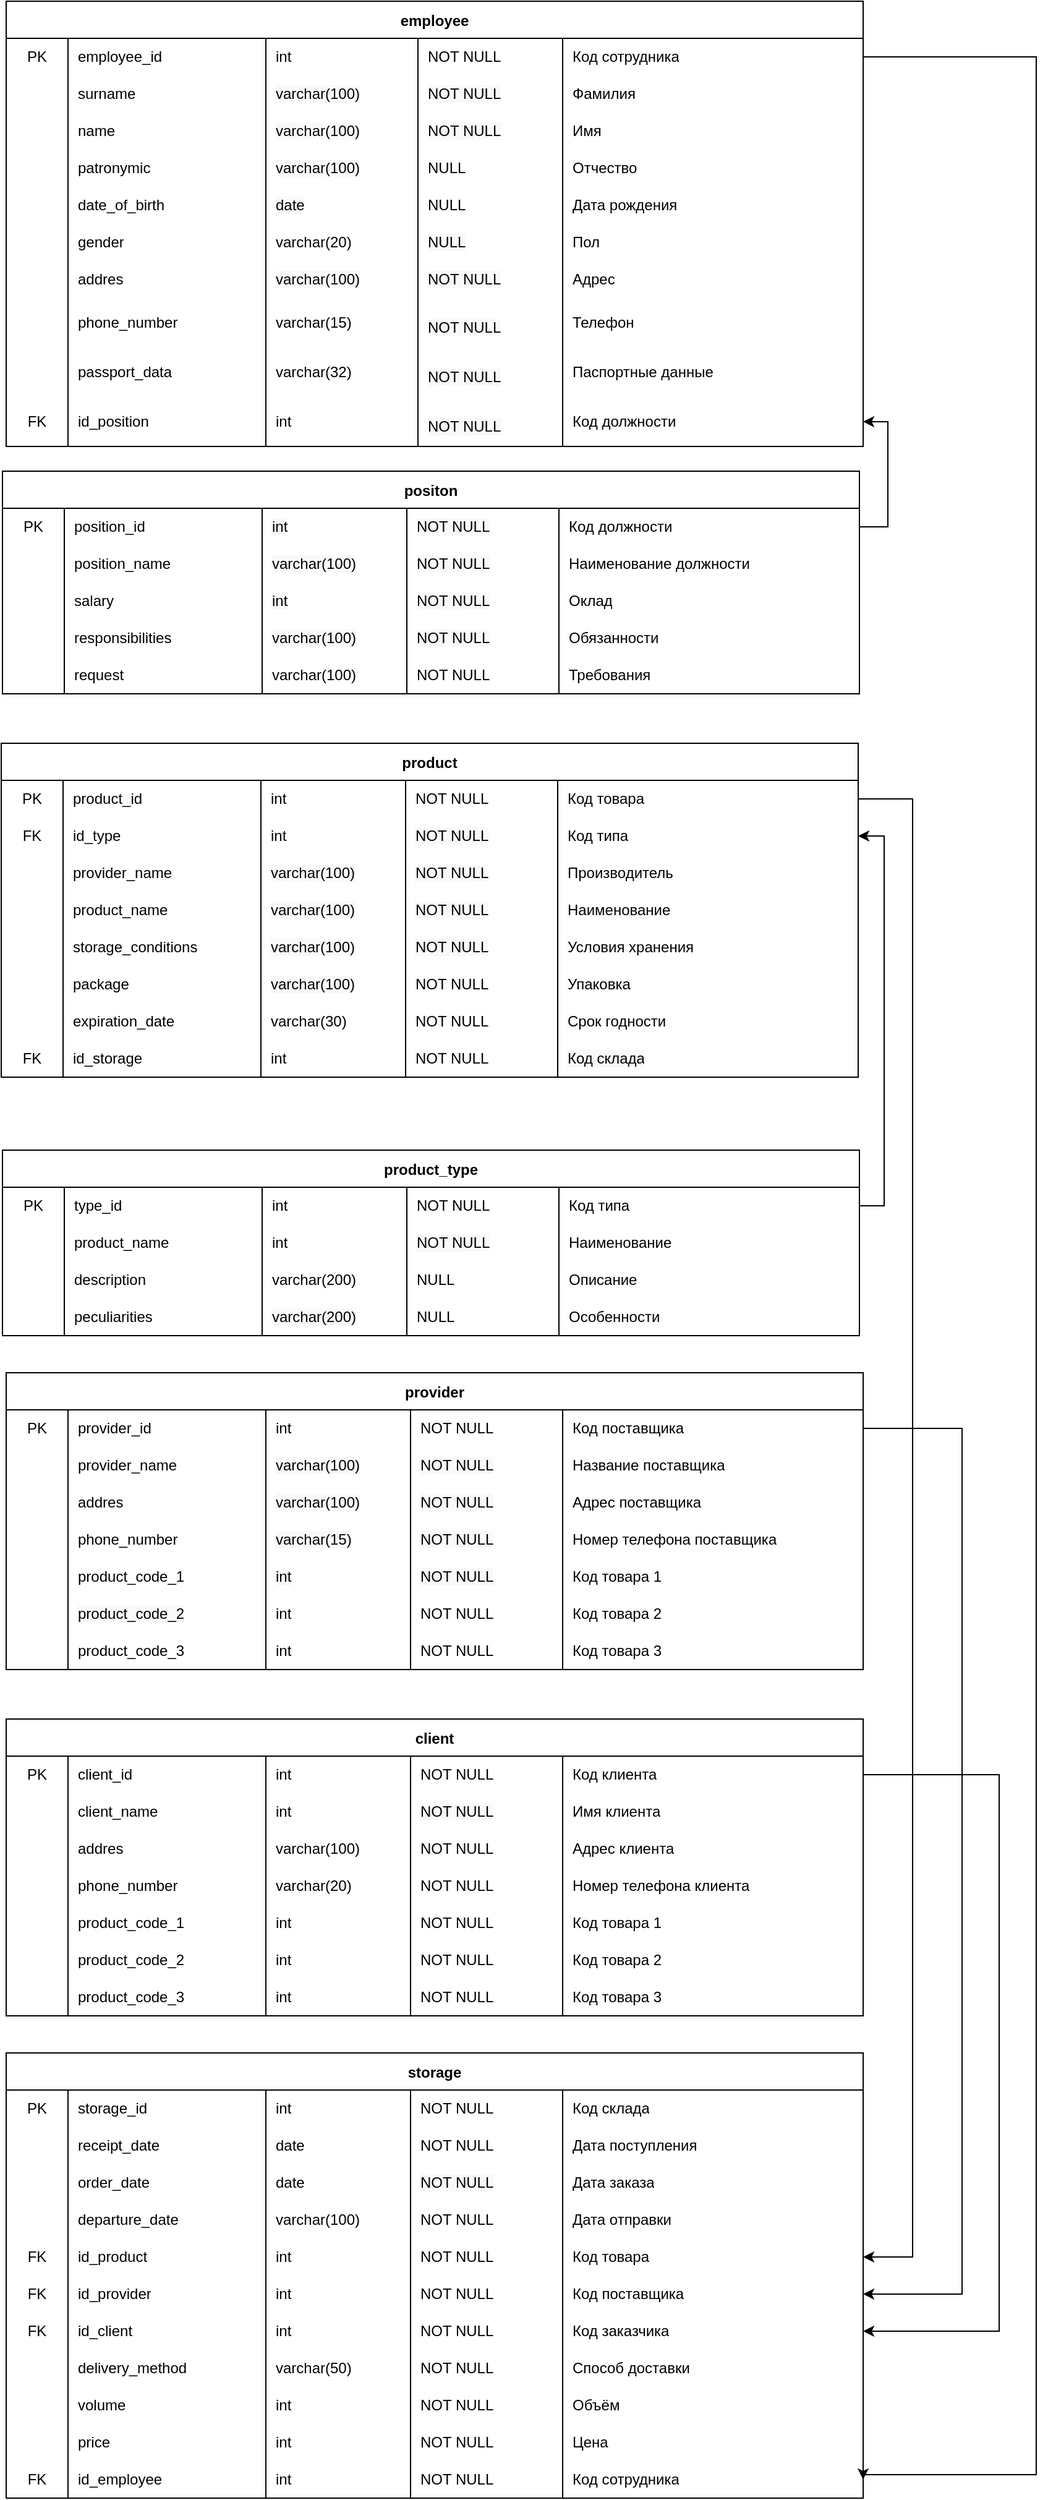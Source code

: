 <mxfile version="16.1.2" type="device"><diagram id="p45pOGUggqHxnE66YvqV" name="Страница 1"><mxGraphModel dx="1038" dy="641" grid="1" gridSize="10" guides="1" tooltips="1" connect="1" arrows="1" fold="1" page="1" pageScale="1" pageWidth="827" pageHeight="1169" math="0" shadow="0"><root><mxCell id="0"/><mxCell id="1" parent="0"/><mxCell id="N_7aQWJ3yh80-VEtly0f-5" value="employee" style="shape=table;startSize=30;container=1;collapsible=0;childLayout=tableLayout;fixedRows=1;rowLines=0;fontStyle=1;" parent="1" vertex="1"><mxGeometry x="177" y="240" width="693" height="360" as="geometry"/></mxCell><mxCell id="N_7aQWJ3yh80-VEtly0f-6" value="" style="shape=tableRow;horizontal=0;startSize=0;swimlaneHead=0;swimlaneBody=0;top=0;left=0;bottom=0;right=0;collapsible=0;dropTarget=0;fillColor=none;points=[[0,0.5],[1,0.5]];portConstraint=eastwest;" parent="N_7aQWJ3yh80-VEtly0f-5" vertex="1"><mxGeometry y="30" width="693" height="30" as="geometry"/></mxCell><mxCell id="N_7aQWJ3yh80-VEtly0f-7" value="PK" style="shape=partialRectangle;html=1;whiteSpace=wrap;connectable=0;fillColor=none;top=0;left=0;bottom=0;right=0;overflow=hidden;pointerEvents=1;" parent="N_7aQWJ3yh80-VEtly0f-6" vertex="1"><mxGeometry width="50" height="30" as="geometry"><mxRectangle width="50" height="30" as="alternateBounds"/></mxGeometry></mxCell><mxCell id="N_7aQWJ3yh80-VEtly0f-8" value="employee_id" style="shape=partialRectangle;html=1;whiteSpace=wrap;connectable=0;fillColor=none;top=0;left=0;bottom=0;right=0;align=left;spacingLeft=6;overflow=hidden;" parent="N_7aQWJ3yh80-VEtly0f-6" vertex="1"><mxGeometry x="50" width="160" height="30" as="geometry"><mxRectangle width="160" height="30" as="alternateBounds"/></mxGeometry></mxCell><mxCell id="N_7aQWJ3yh80-VEtly0f-9" value="int" style="shape=partialRectangle;html=1;whiteSpace=wrap;connectable=0;fillColor=none;top=0;left=0;bottom=0;right=0;align=left;spacingLeft=6;overflow=hidden;" parent="N_7aQWJ3yh80-VEtly0f-6" vertex="1"><mxGeometry x="210" width="123" height="30" as="geometry"><mxRectangle width="123" height="30" as="alternateBounds"/></mxGeometry></mxCell><mxCell id="N_7aQWJ3yh80-VEtly0f-10" value="NOT NULL" style="shape=partialRectangle;html=1;whiteSpace=wrap;connectable=0;fillColor=none;top=0;left=0;bottom=0;right=0;align=left;spacingLeft=6;overflow=hidden;" parent="N_7aQWJ3yh80-VEtly0f-6" vertex="1"><mxGeometry x="333" width="117" height="30" as="geometry"><mxRectangle width="117" height="30" as="alternateBounds"/></mxGeometry></mxCell><mxCell id="N_7aQWJ3yh80-VEtly0f-11" value="Код сотрудника" style="shape=partialRectangle;html=1;whiteSpace=wrap;connectable=0;fillColor=none;top=0;left=0;bottom=0;right=0;align=left;spacingLeft=6;overflow=hidden;" parent="N_7aQWJ3yh80-VEtly0f-6" vertex="1"><mxGeometry x="450" width="243" height="30" as="geometry"><mxRectangle width="243" height="30" as="alternateBounds"/></mxGeometry></mxCell><mxCell id="N_7aQWJ3yh80-VEtly0f-12" value="" style="shape=tableRow;horizontal=0;startSize=0;swimlaneHead=0;swimlaneBody=0;top=0;left=0;bottom=0;right=0;collapsible=0;dropTarget=0;fillColor=none;points=[[0,0.5],[1,0.5]];portConstraint=eastwest;" parent="N_7aQWJ3yh80-VEtly0f-5" vertex="1"><mxGeometry y="60" width="693" height="30" as="geometry"/></mxCell><mxCell id="N_7aQWJ3yh80-VEtly0f-13" value="" style="shape=partialRectangle;html=1;whiteSpace=wrap;connectable=0;fillColor=none;top=0;left=0;bottom=0;right=0;overflow=hidden;" parent="N_7aQWJ3yh80-VEtly0f-12" vertex="1"><mxGeometry width="50" height="30" as="geometry"><mxRectangle width="50" height="30" as="alternateBounds"/></mxGeometry></mxCell><mxCell id="N_7aQWJ3yh80-VEtly0f-14" value="surname" style="shape=partialRectangle;html=1;whiteSpace=wrap;connectable=0;fillColor=none;top=0;left=0;bottom=0;right=0;align=left;spacingLeft=6;overflow=hidden;" parent="N_7aQWJ3yh80-VEtly0f-12" vertex="1"><mxGeometry x="50" width="160" height="30" as="geometry"><mxRectangle width="160" height="30" as="alternateBounds"/></mxGeometry></mxCell><mxCell id="N_7aQWJ3yh80-VEtly0f-15" value="&lt;span style=&quot;color: rgb(0, 0, 0); font-family: Helvetica; font-size: 12px; font-style: normal; font-variant-ligatures: normal; font-variant-caps: normal; font-weight: 400; letter-spacing: normal; orphans: 2; text-align: left; text-indent: 0px; text-transform: none; widows: 2; word-spacing: 0px; -webkit-text-stroke-width: 0px; background-color: rgb(248, 249, 250); text-decoration-thickness: initial; text-decoration-style: initial; text-decoration-color: initial; float: none; display: inline !important;&quot;&gt;varchar(100)&lt;/span&gt;" style="shape=partialRectangle;html=1;whiteSpace=wrap;connectable=0;fillColor=none;top=0;left=0;bottom=0;right=0;align=left;spacingLeft=6;overflow=hidden;" parent="N_7aQWJ3yh80-VEtly0f-12" vertex="1"><mxGeometry x="210" width="123" height="30" as="geometry"><mxRectangle width="123" height="30" as="alternateBounds"/></mxGeometry></mxCell><mxCell id="N_7aQWJ3yh80-VEtly0f-16" value="&lt;span style=&quot;color: rgb(0, 0, 0); font-family: Helvetica; font-size: 12px; font-style: normal; font-variant-ligatures: normal; font-variant-caps: normal; font-weight: 400; letter-spacing: normal; orphans: 2; text-align: left; text-indent: 0px; text-transform: none; widows: 2; word-spacing: 0px; -webkit-text-stroke-width: 0px; background-color: rgb(248, 249, 250); text-decoration-thickness: initial; text-decoration-style: initial; text-decoration-color: initial; float: none; display: inline !important;&quot;&gt;NOT NULL&lt;/span&gt;" style="shape=partialRectangle;html=1;whiteSpace=wrap;connectable=0;fillColor=none;top=0;left=0;bottom=0;right=0;align=left;spacingLeft=6;overflow=hidden;" parent="N_7aQWJ3yh80-VEtly0f-12" vertex="1"><mxGeometry x="333" width="117" height="30" as="geometry"><mxRectangle width="117" height="30" as="alternateBounds"/></mxGeometry></mxCell><mxCell id="N_7aQWJ3yh80-VEtly0f-17" value="&lt;span&gt;Фамилия&lt;/span&gt;" style="shape=partialRectangle;html=1;whiteSpace=wrap;connectable=0;fillColor=none;top=0;left=0;bottom=0;right=0;align=left;spacingLeft=6;overflow=hidden;" parent="N_7aQWJ3yh80-VEtly0f-12" vertex="1"><mxGeometry x="450" width="243" height="30" as="geometry"><mxRectangle width="243" height="30" as="alternateBounds"/></mxGeometry></mxCell><mxCell id="N_7aQWJ3yh80-VEtly0f-18" style="shape=tableRow;horizontal=0;startSize=0;swimlaneHead=0;swimlaneBody=0;top=0;left=0;bottom=0;right=0;collapsible=0;dropTarget=0;fillColor=none;points=[[0,0.5],[1,0.5]];portConstraint=eastwest;" parent="N_7aQWJ3yh80-VEtly0f-5" vertex="1"><mxGeometry y="90" width="693" height="30" as="geometry"/></mxCell><mxCell id="N_7aQWJ3yh80-VEtly0f-19" style="shape=partialRectangle;html=1;whiteSpace=wrap;connectable=0;fillColor=none;top=0;left=0;bottom=0;right=0;overflow=hidden;" parent="N_7aQWJ3yh80-VEtly0f-18" vertex="1"><mxGeometry width="50" height="30" as="geometry"><mxRectangle width="50" height="30" as="alternateBounds"/></mxGeometry></mxCell><mxCell id="N_7aQWJ3yh80-VEtly0f-20" value="name" style="shape=partialRectangle;html=1;whiteSpace=wrap;connectable=0;fillColor=none;top=0;left=0;bottom=0;right=0;align=left;spacingLeft=6;overflow=hidden;" parent="N_7aQWJ3yh80-VEtly0f-18" vertex="1"><mxGeometry x="50" width="160" height="30" as="geometry"><mxRectangle width="160" height="30" as="alternateBounds"/></mxGeometry></mxCell><mxCell id="N_7aQWJ3yh80-VEtly0f-21" value="&lt;span style=&quot;color: rgb(0, 0, 0); font-family: Helvetica; font-size: 12px; font-style: normal; font-variant-ligatures: normal; font-variant-caps: normal; font-weight: 400; letter-spacing: normal; orphans: 2; text-align: left; text-indent: 0px; text-transform: none; widows: 2; word-spacing: 0px; -webkit-text-stroke-width: 0px; background-color: rgb(248, 249, 250); text-decoration-thickness: initial; text-decoration-style: initial; text-decoration-color: initial; float: none; display: inline !important;&quot;&gt;varchar(100)&lt;/span&gt;" style="shape=partialRectangle;html=1;whiteSpace=wrap;connectable=0;fillColor=none;top=0;left=0;bottom=0;right=0;align=left;spacingLeft=6;overflow=hidden;" parent="N_7aQWJ3yh80-VEtly0f-18" vertex="1"><mxGeometry x="210" width="123" height="30" as="geometry"><mxRectangle width="123" height="30" as="alternateBounds"/></mxGeometry></mxCell><mxCell id="N_7aQWJ3yh80-VEtly0f-22" value="&lt;span style=&quot;color: rgb(0, 0, 0); font-family: Helvetica; font-size: 12px; font-style: normal; font-variant-ligatures: normal; font-variant-caps: normal; font-weight: 400; letter-spacing: normal; orphans: 2; text-align: left; text-indent: 0px; text-transform: none; widows: 2; word-spacing: 0px; -webkit-text-stroke-width: 0px; background-color: rgb(248, 249, 250); text-decoration-thickness: initial; text-decoration-style: initial; text-decoration-color: initial; float: none; display: inline !important;&quot;&gt;NOT NULL&lt;/span&gt;" style="shape=partialRectangle;html=1;whiteSpace=wrap;connectable=0;fillColor=none;top=0;left=0;bottom=0;right=0;align=left;spacingLeft=6;overflow=hidden;" parent="N_7aQWJ3yh80-VEtly0f-18" vertex="1"><mxGeometry x="333" width="117" height="30" as="geometry"><mxRectangle width="117" height="30" as="alternateBounds"/></mxGeometry></mxCell><mxCell id="N_7aQWJ3yh80-VEtly0f-23" value="&lt;span&gt;Имя&lt;/span&gt;" style="shape=partialRectangle;html=1;whiteSpace=wrap;connectable=0;fillColor=none;top=0;left=0;bottom=0;right=0;align=left;spacingLeft=6;overflow=hidden;" parent="N_7aQWJ3yh80-VEtly0f-18" vertex="1"><mxGeometry x="450" width="243" height="30" as="geometry"><mxRectangle width="243" height="30" as="alternateBounds"/></mxGeometry></mxCell><mxCell id="N_7aQWJ3yh80-VEtly0f-24" style="shape=tableRow;horizontal=0;startSize=0;swimlaneHead=0;swimlaneBody=0;top=0;left=0;bottom=0;right=0;collapsible=0;dropTarget=0;fillColor=none;points=[[0,0.5],[1,0.5]];portConstraint=eastwest;" parent="N_7aQWJ3yh80-VEtly0f-5" vertex="1"><mxGeometry y="120" width="693" height="30" as="geometry"/></mxCell><mxCell id="N_7aQWJ3yh80-VEtly0f-25" style="shape=partialRectangle;html=1;whiteSpace=wrap;connectable=0;fillColor=none;top=0;left=0;bottom=0;right=0;overflow=hidden;" parent="N_7aQWJ3yh80-VEtly0f-24" vertex="1"><mxGeometry width="50" height="30" as="geometry"><mxRectangle width="50" height="30" as="alternateBounds"/></mxGeometry></mxCell><mxCell id="N_7aQWJ3yh80-VEtly0f-26" value="patronymic" style="shape=partialRectangle;html=1;whiteSpace=wrap;connectable=0;fillColor=none;top=0;left=0;bottom=0;right=0;align=left;spacingLeft=6;overflow=hidden;" parent="N_7aQWJ3yh80-VEtly0f-24" vertex="1"><mxGeometry x="50" width="160" height="30" as="geometry"><mxRectangle width="160" height="30" as="alternateBounds"/></mxGeometry></mxCell><mxCell id="N_7aQWJ3yh80-VEtly0f-27" value="&lt;span style=&quot;color: rgb(0, 0, 0); font-family: Helvetica; font-size: 12px; font-style: normal; font-variant-ligatures: normal; font-variant-caps: normal; font-weight: 400; letter-spacing: normal; orphans: 2; text-align: left; text-indent: 0px; text-transform: none; widows: 2; word-spacing: 0px; -webkit-text-stroke-width: 0px; background-color: rgb(248, 249, 250); text-decoration-thickness: initial; text-decoration-style: initial; text-decoration-color: initial; float: none; display: inline !important;&quot;&gt;varchar(100)&lt;/span&gt;" style="shape=partialRectangle;html=1;whiteSpace=wrap;connectable=0;fillColor=none;top=0;left=0;bottom=0;right=0;align=left;spacingLeft=6;overflow=hidden;" parent="N_7aQWJ3yh80-VEtly0f-24" vertex="1"><mxGeometry x="210" width="123" height="30" as="geometry"><mxRectangle width="123" height="30" as="alternateBounds"/></mxGeometry></mxCell><mxCell id="N_7aQWJ3yh80-VEtly0f-28" value="NULL" style="shape=partialRectangle;html=1;whiteSpace=wrap;connectable=0;fillColor=none;top=0;left=0;bottom=0;right=0;align=left;spacingLeft=6;overflow=hidden;" parent="N_7aQWJ3yh80-VEtly0f-24" vertex="1"><mxGeometry x="333" width="117" height="30" as="geometry"><mxRectangle width="117" height="30" as="alternateBounds"/></mxGeometry></mxCell><mxCell id="N_7aQWJ3yh80-VEtly0f-29" value="Отчество&lt;span style=&quot;white-space: pre;&quot;&gt;&#9;&lt;/span&gt;" style="shape=partialRectangle;html=1;whiteSpace=wrap;connectable=0;fillColor=none;top=0;left=0;bottom=0;right=0;align=left;spacingLeft=6;overflow=hidden;" parent="N_7aQWJ3yh80-VEtly0f-24" vertex="1"><mxGeometry x="450" width="243" height="30" as="geometry"><mxRectangle width="243" height="30" as="alternateBounds"/></mxGeometry></mxCell><mxCell id="N_7aQWJ3yh80-VEtly0f-30" style="shape=tableRow;horizontal=0;startSize=0;swimlaneHead=0;swimlaneBody=0;top=0;left=0;bottom=0;right=0;collapsible=0;dropTarget=0;fillColor=none;points=[[0,0.5],[1,0.5]];portConstraint=eastwest;" parent="N_7aQWJ3yh80-VEtly0f-5" vertex="1"><mxGeometry y="150" width="693" height="30" as="geometry"/></mxCell><mxCell id="N_7aQWJ3yh80-VEtly0f-31" style="shape=partialRectangle;html=1;whiteSpace=wrap;connectable=0;fillColor=none;top=0;left=0;bottom=0;right=0;overflow=hidden;" parent="N_7aQWJ3yh80-VEtly0f-30" vertex="1"><mxGeometry width="50" height="30" as="geometry"><mxRectangle width="50" height="30" as="alternateBounds"/></mxGeometry></mxCell><mxCell id="N_7aQWJ3yh80-VEtly0f-32" value="date_of_birth" style="shape=partialRectangle;html=1;whiteSpace=wrap;connectable=0;fillColor=none;top=0;left=0;bottom=0;right=0;align=left;spacingLeft=6;overflow=hidden;" parent="N_7aQWJ3yh80-VEtly0f-30" vertex="1"><mxGeometry x="50" width="160" height="30" as="geometry"><mxRectangle width="160" height="30" as="alternateBounds"/></mxGeometry></mxCell><mxCell id="N_7aQWJ3yh80-VEtly0f-33" value="&lt;span style=&quot;color: rgb(0, 0, 0); font-family: Helvetica; font-size: 12px; font-style: normal; font-variant-ligatures: normal; font-variant-caps: normal; font-weight: 400; letter-spacing: normal; orphans: 2; text-align: left; text-indent: 0px; text-transform: none; widows: 2; word-spacing: 0px; -webkit-text-stroke-width: 0px; background-color: rgb(248, 249, 250); text-decoration-thickness: initial; text-decoration-style: initial; text-decoration-color: initial; float: none; display: inline !important;&quot;&gt;date&lt;/span&gt;" style="shape=partialRectangle;html=1;whiteSpace=wrap;connectable=0;fillColor=none;top=0;left=0;bottom=0;right=0;align=left;spacingLeft=6;overflow=hidden;" parent="N_7aQWJ3yh80-VEtly0f-30" vertex="1"><mxGeometry x="210" width="123" height="30" as="geometry"><mxRectangle width="123" height="30" as="alternateBounds"/></mxGeometry></mxCell><mxCell id="N_7aQWJ3yh80-VEtly0f-34" value="NULL" style="shape=partialRectangle;html=1;whiteSpace=wrap;connectable=0;fillColor=none;top=0;left=0;bottom=0;right=0;align=left;spacingLeft=6;overflow=hidden;" parent="N_7aQWJ3yh80-VEtly0f-30" vertex="1"><mxGeometry x="333" width="117" height="30" as="geometry"><mxRectangle width="117" height="30" as="alternateBounds"/></mxGeometry></mxCell><mxCell id="N_7aQWJ3yh80-VEtly0f-35" value="Дата рождения" style="shape=partialRectangle;html=1;whiteSpace=wrap;connectable=0;fillColor=none;top=0;left=0;bottom=0;right=0;align=left;spacingLeft=6;overflow=hidden;" parent="N_7aQWJ3yh80-VEtly0f-30" vertex="1"><mxGeometry x="450" width="243" height="30" as="geometry"><mxRectangle width="243" height="30" as="alternateBounds"/></mxGeometry></mxCell><mxCell id="N_7aQWJ3yh80-VEtly0f-36" style="shape=tableRow;horizontal=0;startSize=0;swimlaneHead=0;swimlaneBody=0;top=0;left=0;bottom=0;right=0;collapsible=0;dropTarget=0;fillColor=none;points=[[0,0.5],[1,0.5]];portConstraint=eastwest;" parent="N_7aQWJ3yh80-VEtly0f-5" vertex="1"><mxGeometry y="180" width="693" height="30" as="geometry"/></mxCell><mxCell id="N_7aQWJ3yh80-VEtly0f-37" style="shape=partialRectangle;html=1;whiteSpace=wrap;connectable=0;fillColor=none;top=0;left=0;bottom=0;right=0;overflow=hidden;" parent="N_7aQWJ3yh80-VEtly0f-36" vertex="1"><mxGeometry width="50" height="30" as="geometry"><mxRectangle width="50" height="30" as="alternateBounds"/></mxGeometry></mxCell><mxCell id="N_7aQWJ3yh80-VEtly0f-38" value="gender" style="shape=partialRectangle;html=1;whiteSpace=wrap;connectable=0;fillColor=none;top=0;left=0;bottom=0;right=0;align=left;spacingLeft=6;overflow=hidden;" parent="N_7aQWJ3yh80-VEtly0f-36" vertex="1"><mxGeometry x="50" width="160" height="30" as="geometry"><mxRectangle width="160" height="30" as="alternateBounds"/></mxGeometry></mxCell><mxCell id="N_7aQWJ3yh80-VEtly0f-39" value="varchar(20)" style="shape=partialRectangle;html=1;whiteSpace=wrap;connectable=0;fillColor=none;top=0;left=0;bottom=0;right=0;align=left;spacingLeft=6;overflow=hidden;" parent="N_7aQWJ3yh80-VEtly0f-36" vertex="1"><mxGeometry x="210" width="123" height="30" as="geometry"><mxRectangle width="123" height="30" as="alternateBounds"/></mxGeometry></mxCell><mxCell id="N_7aQWJ3yh80-VEtly0f-40" value="&lt;span style=&quot;color: rgb(0, 0, 0); font-family: Helvetica; font-size: 12px; font-style: normal; font-variant-ligatures: normal; font-variant-caps: normal; font-weight: 400; letter-spacing: normal; orphans: 2; text-align: left; text-indent: 0px; text-transform: none; widows: 2; word-spacing: 0px; -webkit-text-stroke-width: 0px; background-color: rgb(248, 249, 250); text-decoration-thickness: initial; text-decoration-style: initial; text-decoration-color: initial; float: none; display: inline !important;&quot;&gt;NULL&lt;/span&gt;" style="shape=partialRectangle;html=1;whiteSpace=wrap;connectable=0;fillColor=none;top=0;left=0;bottom=0;right=0;align=left;spacingLeft=6;overflow=hidden;" parent="N_7aQWJ3yh80-VEtly0f-36" vertex="1"><mxGeometry x="333" width="117" height="30" as="geometry"><mxRectangle width="117" height="30" as="alternateBounds"/></mxGeometry></mxCell><mxCell id="N_7aQWJ3yh80-VEtly0f-41" value="Пол" style="shape=partialRectangle;html=1;whiteSpace=wrap;connectable=0;fillColor=none;top=0;left=0;bottom=0;right=0;align=left;spacingLeft=6;overflow=hidden;" parent="N_7aQWJ3yh80-VEtly0f-36" vertex="1"><mxGeometry x="450" width="243" height="30" as="geometry"><mxRectangle width="243" height="30" as="alternateBounds"/></mxGeometry></mxCell><mxCell id="N_7aQWJ3yh80-VEtly0f-42" style="shape=tableRow;horizontal=0;startSize=0;swimlaneHead=0;swimlaneBody=0;top=0;left=0;bottom=0;right=0;collapsible=0;dropTarget=0;fillColor=none;points=[[0,0.5],[1,0.5]];portConstraint=eastwest;" parent="N_7aQWJ3yh80-VEtly0f-5" vertex="1"><mxGeometry y="210" width="693" height="30" as="geometry"/></mxCell><mxCell id="N_7aQWJ3yh80-VEtly0f-43" style="shape=partialRectangle;html=1;whiteSpace=wrap;connectable=0;fillColor=none;top=0;left=0;bottom=0;right=0;overflow=hidden;" parent="N_7aQWJ3yh80-VEtly0f-42" vertex="1"><mxGeometry width="50" height="30" as="geometry"><mxRectangle width="50" height="30" as="alternateBounds"/></mxGeometry></mxCell><mxCell id="N_7aQWJ3yh80-VEtly0f-44" value="addres" style="shape=partialRectangle;html=1;whiteSpace=wrap;connectable=0;fillColor=none;top=0;left=0;bottom=0;right=0;align=left;spacingLeft=6;overflow=hidden;" parent="N_7aQWJ3yh80-VEtly0f-42" vertex="1"><mxGeometry x="50" width="160" height="30" as="geometry"><mxRectangle width="160" height="30" as="alternateBounds"/></mxGeometry></mxCell><mxCell id="N_7aQWJ3yh80-VEtly0f-45" value="&lt;span style=&quot;color: rgb(0, 0, 0); font-family: Helvetica; font-size: 12px; font-style: normal; font-variant-ligatures: normal; font-variant-caps: normal; font-weight: 400; letter-spacing: normal; orphans: 2; text-align: left; text-indent: 0px; text-transform: none; widows: 2; word-spacing: 0px; -webkit-text-stroke-width: 0px; background-color: rgb(248, 249, 250); text-decoration-thickness: initial; text-decoration-style: initial; text-decoration-color: initial; float: none; display: inline !important;&quot;&gt;varchar(100)&lt;/span&gt;" style="shape=partialRectangle;html=1;whiteSpace=wrap;connectable=0;fillColor=none;top=0;left=0;bottom=0;right=0;align=left;spacingLeft=6;overflow=hidden;" parent="N_7aQWJ3yh80-VEtly0f-42" vertex="1"><mxGeometry x="210" width="123" height="30" as="geometry"><mxRectangle width="123" height="30" as="alternateBounds"/></mxGeometry></mxCell><mxCell id="N_7aQWJ3yh80-VEtly0f-46" value="&lt;span style=&quot;color: rgb(0, 0, 0); font-family: Helvetica; font-size: 12px; font-style: normal; font-variant-ligatures: normal; font-variant-caps: normal; font-weight: 400; letter-spacing: normal; orphans: 2; text-align: left; text-indent: 0px; text-transform: none; widows: 2; word-spacing: 0px; -webkit-text-stroke-width: 0px; background-color: rgb(248, 249, 250); text-decoration-thickness: initial; text-decoration-style: initial; text-decoration-color: initial; float: none; display: inline !important;&quot;&gt;NOT NULL&lt;/span&gt;" style="shape=partialRectangle;html=1;whiteSpace=wrap;connectable=0;fillColor=none;top=0;left=0;bottom=0;right=0;align=left;spacingLeft=6;overflow=hidden;" parent="N_7aQWJ3yh80-VEtly0f-42" vertex="1"><mxGeometry x="333" width="117" height="30" as="geometry"><mxRectangle width="117" height="30" as="alternateBounds"/></mxGeometry></mxCell><mxCell id="N_7aQWJ3yh80-VEtly0f-47" value="Адрес" style="shape=partialRectangle;html=1;whiteSpace=wrap;connectable=0;fillColor=none;top=0;left=0;bottom=0;right=0;align=left;spacingLeft=6;overflow=hidden;" parent="N_7aQWJ3yh80-VEtly0f-42" vertex="1"><mxGeometry x="450" width="243" height="30" as="geometry"><mxRectangle width="243" height="30" as="alternateBounds"/></mxGeometry></mxCell><mxCell id="N_7aQWJ3yh80-VEtly0f-178" style="shape=tableRow;horizontal=0;startSize=0;swimlaneHead=0;swimlaneBody=0;top=0;left=0;bottom=0;right=0;collapsible=0;dropTarget=0;fillColor=none;points=[[0,0.5],[1,0.5]];portConstraint=eastwest;" parent="N_7aQWJ3yh80-VEtly0f-5" vertex="1"><mxGeometry y="240" width="693" height="40" as="geometry"/></mxCell><mxCell id="N_7aQWJ3yh80-VEtly0f-179" style="shape=partialRectangle;html=1;whiteSpace=wrap;connectable=0;fillColor=none;top=0;left=0;bottom=0;right=0;overflow=hidden;" parent="N_7aQWJ3yh80-VEtly0f-178" vertex="1"><mxGeometry width="50" height="40" as="geometry"><mxRectangle width="50" height="40" as="alternateBounds"/></mxGeometry></mxCell><mxCell id="N_7aQWJ3yh80-VEtly0f-180" value="phone_number" style="shape=partialRectangle;html=1;whiteSpace=wrap;connectable=0;fillColor=none;top=0;left=0;bottom=0;right=0;align=left;spacingLeft=6;overflow=hidden;" parent="N_7aQWJ3yh80-VEtly0f-178" vertex="1"><mxGeometry x="50" width="160" height="40" as="geometry"><mxRectangle width="160" height="40" as="alternateBounds"/></mxGeometry></mxCell><mxCell id="N_7aQWJ3yh80-VEtly0f-181" value="varchar(15)" style="shape=partialRectangle;html=1;whiteSpace=wrap;connectable=0;fillColor=none;top=0;left=0;bottom=0;right=0;align=left;spacingLeft=6;overflow=hidden;" parent="N_7aQWJ3yh80-VEtly0f-178" vertex="1"><mxGeometry x="210" width="123" height="40" as="geometry"><mxRectangle width="123" height="40" as="alternateBounds"/></mxGeometry></mxCell><mxCell id="N_7aQWJ3yh80-VEtly0f-182" value="&#10;&lt;span style=&quot;color: rgb(0, 0, 0); font-family: Helvetica; font-size: 12px; font-style: normal; font-variant-ligatures: normal; font-variant-caps: normal; font-weight: 400; letter-spacing: normal; orphans: 2; text-align: left; text-indent: 0px; text-transform: none; widows: 2; word-spacing: 0px; -webkit-text-stroke-width: 0px; background-color: rgb(248, 249, 250); text-decoration-thickness: initial; text-decoration-style: initial; text-decoration-color: initial; float: none; display: inline !important;&quot;&gt;NOT NULL&lt;/span&gt;&#10;&#10;" style="shape=partialRectangle;html=1;whiteSpace=wrap;connectable=0;fillColor=none;top=0;left=0;bottom=0;right=0;align=left;spacingLeft=6;overflow=hidden;" parent="N_7aQWJ3yh80-VEtly0f-178" vertex="1"><mxGeometry x="333" width="117" height="40" as="geometry"><mxRectangle width="117" height="40" as="alternateBounds"/></mxGeometry></mxCell><mxCell id="N_7aQWJ3yh80-VEtly0f-183" value="Телефон&lt;span style=&quot;white-space: pre;&quot;&gt;&#9;&lt;/span&gt;" style="shape=partialRectangle;html=1;whiteSpace=wrap;connectable=0;fillColor=none;top=0;left=0;bottom=0;right=0;align=left;spacingLeft=6;overflow=hidden;" parent="N_7aQWJ3yh80-VEtly0f-178" vertex="1"><mxGeometry x="450" width="243" height="40" as="geometry"><mxRectangle width="243" height="40" as="alternateBounds"/></mxGeometry></mxCell><mxCell id="N_7aQWJ3yh80-VEtly0f-208" style="shape=tableRow;horizontal=0;startSize=0;swimlaneHead=0;swimlaneBody=0;top=0;left=0;bottom=0;right=0;collapsible=0;dropTarget=0;fillColor=none;points=[[0,0.5],[1,0.5]];portConstraint=eastwest;" parent="N_7aQWJ3yh80-VEtly0f-5" vertex="1"><mxGeometry y="280" width="693" height="40" as="geometry"/></mxCell><mxCell id="N_7aQWJ3yh80-VEtly0f-209" style="shape=partialRectangle;html=1;whiteSpace=wrap;connectable=0;fillColor=none;top=0;left=0;bottom=0;right=0;overflow=hidden;" parent="N_7aQWJ3yh80-VEtly0f-208" vertex="1"><mxGeometry width="50" height="40" as="geometry"><mxRectangle width="50" height="40" as="alternateBounds"/></mxGeometry></mxCell><mxCell id="N_7aQWJ3yh80-VEtly0f-210" value="passport_data" style="shape=partialRectangle;html=1;whiteSpace=wrap;connectable=0;fillColor=none;top=0;left=0;bottom=0;right=0;align=left;spacingLeft=6;overflow=hidden;" parent="N_7aQWJ3yh80-VEtly0f-208" vertex="1"><mxGeometry x="50" width="160" height="40" as="geometry"><mxRectangle width="160" height="40" as="alternateBounds"/></mxGeometry></mxCell><mxCell id="N_7aQWJ3yh80-VEtly0f-211" value="varchar(32)" style="shape=partialRectangle;html=1;whiteSpace=wrap;connectable=0;fillColor=none;top=0;left=0;bottom=0;right=0;align=left;spacingLeft=6;overflow=hidden;" parent="N_7aQWJ3yh80-VEtly0f-208" vertex="1"><mxGeometry x="210" width="123" height="40" as="geometry"><mxRectangle width="123" height="40" as="alternateBounds"/></mxGeometry></mxCell><mxCell id="N_7aQWJ3yh80-VEtly0f-212" value="&#10;&lt;span style=&quot;color: rgb(0, 0, 0); font-family: Helvetica; font-size: 12px; font-style: normal; font-variant-ligatures: normal; font-variant-caps: normal; font-weight: 400; letter-spacing: normal; orphans: 2; text-align: left; text-indent: 0px; text-transform: none; widows: 2; word-spacing: 0px; -webkit-text-stroke-width: 0px; background-color: rgb(248, 249, 250); text-decoration-thickness: initial; text-decoration-style: initial; text-decoration-color: initial; float: none; display: inline !important;&quot;&gt;NOT NULL&lt;/span&gt;&#10;&#10;" style="shape=partialRectangle;html=1;whiteSpace=wrap;connectable=0;fillColor=none;top=0;left=0;bottom=0;right=0;align=left;spacingLeft=6;overflow=hidden;" parent="N_7aQWJ3yh80-VEtly0f-208" vertex="1"><mxGeometry x="333" width="117" height="40" as="geometry"><mxRectangle width="117" height="40" as="alternateBounds"/></mxGeometry></mxCell><mxCell id="N_7aQWJ3yh80-VEtly0f-213" value="Паспортные данные" style="shape=partialRectangle;html=1;whiteSpace=wrap;connectable=0;fillColor=none;top=0;left=0;bottom=0;right=0;align=left;spacingLeft=6;overflow=hidden;" parent="N_7aQWJ3yh80-VEtly0f-208" vertex="1"><mxGeometry x="450" width="243" height="40" as="geometry"><mxRectangle width="243" height="40" as="alternateBounds"/></mxGeometry></mxCell><mxCell id="N_7aQWJ3yh80-VEtly0f-214" style="shape=tableRow;horizontal=0;startSize=0;swimlaneHead=0;swimlaneBody=0;top=0;left=0;bottom=0;right=0;collapsible=0;dropTarget=0;fillColor=none;points=[[0,0.5],[1,0.5]];portConstraint=eastwest;" parent="N_7aQWJ3yh80-VEtly0f-5" vertex="1"><mxGeometry y="320" width="693" height="40" as="geometry"/></mxCell><mxCell id="N_7aQWJ3yh80-VEtly0f-215" value="FK" style="shape=partialRectangle;html=1;whiteSpace=wrap;connectable=0;fillColor=none;top=0;left=0;bottom=0;right=0;overflow=hidden;" parent="N_7aQWJ3yh80-VEtly0f-214" vertex="1"><mxGeometry width="50" height="40" as="geometry"><mxRectangle width="50" height="40" as="alternateBounds"/></mxGeometry></mxCell><mxCell id="N_7aQWJ3yh80-VEtly0f-216" value="id_position" style="shape=partialRectangle;html=1;whiteSpace=wrap;connectable=0;fillColor=none;top=0;left=0;bottom=0;right=0;align=left;spacingLeft=6;overflow=hidden;" parent="N_7aQWJ3yh80-VEtly0f-214" vertex="1"><mxGeometry x="50" width="160" height="40" as="geometry"><mxRectangle width="160" height="40" as="alternateBounds"/></mxGeometry></mxCell><mxCell id="N_7aQWJ3yh80-VEtly0f-217" value="int" style="shape=partialRectangle;html=1;whiteSpace=wrap;connectable=0;fillColor=none;top=0;left=0;bottom=0;right=0;align=left;spacingLeft=6;overflow=hidden;" parent="N_7aQWJ3yh80-VEtly0f-214" vertex="1"><mxGeometry x="210" width="123" height="40" as="geometry"><mxRectangle width="123" height="40" as="alternateBounds"/></mxGeometry></mxCell><mxCell id="N_7aQWJ3yh80-VEtly0f-218" value="&#10;&lt;span style=&quot;color: rgb(0, 0, 0); font-family: Helvetica; font-size: 12px; font-style: normal; font-variant-ligatures: normal; font-variant-caps: normal; font-weight: 400; letter-spacing: normal; orphans: 2; text-align: left; text-indent: 0px; text-transform: none; widows: 2; word-spacing: 0px; -webkit-text-stroke-width: 0px; background-color: rgb(248, 249, 250); text-decoration-thickness: initial; text-decoration-style: initial; text-decoration-color: initial; float: none; display: inline !important;&quot;&gt;NOT NULL&lt;/span&gt;&#10;&#10;" style="shape=partialRectangle;html=1;whiteSpace=wrap;connectable=0;fillColor=none;top=0;left=0;bottom=0;right=0;align=left;spacingLeft=6;overflow=hidden;" parent="N_7aQWJ3yh80-VEtly0f-214" vertex="1"><mxGeometry x="333" width="117" height="40" as="geometry"><mxRectangle width="117" height="40" as="alternateBounds"/></mxGeometry></mxCell><mxCell id="N_7aQWJ3yh80-VEtly0f-219" value="Код должности" style="shape=partialRectangle;html=1;whiteSpace=wrap;connectable=0;fillColor=none;top=0;left=0;bottom=0;right=0;align=left;spacingLeft=6;overflow=hidden;" parent="N_7aQWJ3yh80-VEtly0f-214" vertex="1"><mxGeometry x="450" width="243" height="40" as="geometry"><mxRectangle width="243" height="40" as="alternateBounds"/></mxGeometry></mxCell><mxCell id="N_7aQWJ3yh80-VEtly0f-48" value="positon" style="shape=table;startSize=30;container=1;collapsible=0;childLayout=tableLayout;fixedRows=1;rowLines=0;fontStyle=1;" parent="1" vertex="1"><mxGeometry x="174" y="620" width="693" height="180" as="geometry"/></mxCell><mxCell id="N_7aQWJ3yh80-VEtly0f-49" value="" style="shape=tableRow;horizontal=0;startSize=0;swimlaneHead=0;swimlaneBody=0;top=0;left=0;bottom=0;right=0;collapsible=0;dropTarget=0;fillColor=none;points=[[0,0.5],[1,0.5]];portConstraint=eastwest;" parent="N_7aQWJ3yh80-VEtly0f-48" vertex="1"><mxGeometry y="30" width="693" height="30" as="geometry"/></mxCell><mxCell id="N_7aQWJ3yh80-VEtly0f-50" value="PK" style="shape=partialRectangle;html=1;whiteSpace=wrap;connectable=0;fillColor=none;top=0;left=0;bottom=0;right=0;overflow=hidden;" parent="N_7aQWJ3yh80-VEtly0f-49" vertex="1"><mxGeometry width="50" height="30" as="geometry"><mxRectangle width="50" height="30" as="alternateBounds"/></mxGeometry></mxCell><mxCell id="N_7aQWJ3yh80-VEtly0f-51" value="position_id" style="shape=partialRectangle;html=1;whiteSpace=wrap;connectable=0;fillColor=none;top=0;left=0;bottom=0;right=0;align=left;spacingLeft=6;overflow=hidden;" parent="N_7aQWJ3yh80-VEtly0f-49" vertex="1"><mxGeometry x="50" width="160" height="30" as="geometry"><mxRectangle width="160" height="30" as="alternateBounds"/></mxGeometry></mxCell><mxCell id="N_7aQWJ3yh80-VEtly0f-52" value="&lt;span style=&quot;color: rgb(0, 0, 0); font-family: Helvetica; font-size: 12px; font-style: normal; font-variant-ligatures: normal; font-variant-caps: normal; font-weight: 400; letter-spacing: normal; orphans: 2; text-align: left; text-indent: 0px; text-transform: none; widows: 2; word-spacing: 0px; -webkit-text-stroke-width: 0px; background-color: rgb(248, 249, 250); text-decoration-thickness: initial; text-decoration-style: initial; text-decoration-color: initial; float: none; display: inline !important;&quot;&gt;int&lt;/span&gt;" style="shape=partialRectangle;html=1;whiteSpace=wrap;connectable=0;fillColor=none;top=0;left=0;bottom=0;right=0;align=left;spacingLeft=6;overflow=hidden;" parent="N_7aQWJ3yh80-VEtly0f-49" vertex="1"><mxGeometry x="210" width="117" height="30" as="geometry"><mxRectangle width="117" height="30" as="alternateBounds"/></mxGeometry></mxCell><mxCell id="N_7aQWJ3yh80-VEtly0f-53" value="&lt;span style=&quot;color: rgb(0, 0, 0); font-family: Helvetica; font-size: 12px; font-style: normal; font-variant-ligatures: normal; font-variant-caps: normal; font-weight: 400; letter-spacing: normal; orphans: 2; text-align: left; text-indent: 0px; text-transform: none; widows: 2; word-spacing: 0px; -webkit-text-stroke-width: 0px; background-color: rgb(248, 249, 250); text-decoration-thickness: initial; text-decoration-style: initial; text-decoration-color: initial; float: none; display: inline !important;&quot;&gt;NOT NULL&lt;/span&gt;" style="shape=partialRectangle;html=1;whiteSpace=wrap;connectable=0;fillColor=none;top=0;left=0;bottom=0;right=0;align=left;spacingLeft=6;overflow=hidden;" parent="N_7aQWJ3yh80-VEtly0f-49" vertex="1"><mxGeometry x="327" width="123" height="30" as="geometry"><mxRectangle width="123" height="30" as="alternateBounds"/></mxGeometry></mxCell><mxCell id="N_7aQWJ3yh80-VEtly0f-54" value="Код должности" style="shape=partialRectangle;html=1;whiteSpace=wrap;connectable=0;fillColor=none;top=0;left=0;bottom=0;right=0;align=left;spacingLeft=6;overflow=hidden;" parent="N_7aQWJ3yh80-VEtly0f-49" vertex="1"><mxGeometry x="450" width="243" height="30" as="geometry"><mxRectangle width="243" height="30" as="alternateBounds"/></mxGeometry></mxCell><mxCell id="N_7aQWJ3yh80-VEtly0f-55" style="shape=tableRow;horizontal=0;startSize=0;swimlaneHead=0;swimlaneBody=0;top=0;left=0;bottom=0;right=0;collapsible=0;dropTarget=0;fillColor=none;points=[[0,0.5],[1,0.5]];portConstraint=eastwest;" parent="N_7aQWJ3yh80-VEtly0f-48" vertex="1"><mxGeometry y="60" width="693" height="30" as="geometry"/></mxCell><mxCell id="N_7aQWJ3yh80-VEtly0f-56" style="shape=partialRectangle;html=1;whiteSpace=wrap;connectable=0;fillColor=none;top=0;left=0;bottom=0;right=0;overflow=hidden;" parent="N_7aQWJ3yh80-VEtly0f-55" vertex="1"><mxGeometry width="50" height="30" as="geometry"><mxRectangle width="50" height="30" as="alternateBounds"/></mxGeometry></mxCell><mxCell id="N_7aQWJ3yh80-VEtly0f-57" value="position_name" style="shape=partialRectangle;html=1;whiteSpace=wrap;connectable=0;fillColor=none;top=0;left=0;bottom=0;right=0;align=left;spacingLeft=6;overflow=hidden;" parent="N_7aQWJ3yh80-VEtly0f-55" vertex="1"><mxGeometry x="50" width="160" height="30" as="geometry"><mxRectangle width="160" height="30" as="alternateBounds"/></mxGeometry></mxCell><mxCell id="N_7aQWJ3yh80-VEtly0f-58" value="&lt;span style=&quot;color: rgb(0, 0, 0); font-family: Helvetica; font-size: 12px; font-style: normal; font-variant-ligatures: normal; font-variant-caps: normal; font-weight: 400; letter-spacing: normal; orphans: 2; text-align: left; text-indent: 0px; text-transform: none; widows: 2; word-spacing: 0px; -webkit-text-stroke-width: 0px; background-color: rgb(248, 249, 250); text-decoration-thickness: initial; text-decoration-style: initial; text-decoration-color: initial; float: none; display: inline !important;&quot;&gt;varchar(100)&lt;/span&gt;" style="shape=partialRectangle;html=1;whiteSpace=wrap;connectable=0;fillColor=none;top=0;left=0;bottom=0;right=0;align=left;spacingLeft=6;overflow=hidden;" parent="N_7aQWJ3yh80-VEtly0f-55" vertex="1"><mxGeometry x="210" width="117" height="30" as="geometry"><mxRectangle width="117" height="30" as="alternateBounds"/></mxGeometry></mxCell><mxCell id="N_7aQWJ3yh80-VEtly0f-59" value="&lt;span style=&quot;color: rgb(0, 0, 0); font-family: Helvetica; font-size: 12px; font-style: normal; font-variant-ligatures: normal; font-variant-caps: normal; font-weight: 400; letter-spacing: normal; orphans: 2; text-align: left; text-indent: 0px; text-transform: none; widows: 2; word-spacing: 0px; -webkit-text-stroke-width: 0px; background-color: rgb(248, 249, 250); text-decoration-thickness: initial; text-decoration-style: initial; text-decoration-color: initial; float: none; display: inline !important;&quot;&gt;NOT NULL&lt;/span&gt;" style="shape=partialRectangle;html=1;whiteSpace=wrap;connectable=0;fillColor=none;top=0;left=0;bottom=0;right=0;align=left;spacingLeft=6;overflow=hidden;" parent="N_7aQWJ3yh80-VEtly0f-55" vertex="1"><mxGeometry x="327" width="123" height="30" as="geometry"><mxRectangle width="123" height="30" as="alternateBounds"/></mxGeometry></mxCell><mxCell id="N_7aQWJ3yh80-VEtly0f-60" value="&lt;span&gt;Наименование должности&lt;/span&gt;" style="shape=partialRectangle;html=1;whiteSpace=wrap;connectable=0;fillColor=none;top=0;left=0;bottom=0;right=0;align=left;spacingLeft=6;overflow=hidden;" parent="N_7aQWJ3yh80-VEtly0f-55" vertex="1"><mxGeometry x="450" width="243" height="30" as="geometry"><mxRectangle width="243" height="30" as="alternateBounds"/></mxGeometry></mxCell><mxCell id="N_7aQWJ3yh80-VEtly0f-61" style="shape=tableRow;horizontal=0;startSize=0;swimlaneHead=0;swimlaneBody=0;top=0;left=0;bottom=0;right=0;collapsible=0;dropTarget=0;fillColor=none;points=[[0,0.5],[1,0.5]];portConstraint=eastwest;" parent="N_7aQWJ3yh80-VEtly0f-48" vertex="1"><mxGeometry y="90" width="693" height="30" as="geometry"/></mxCell><mxCell id="N_7aQWJ3yh80-VEtly0f-62" style="shape=partialRectangle;html=1;whiteSpace=wrap;connectable=0;fillColor=none;top=0;left=0;bottom=0;right=0;overflow=hidden;" parent="N_7aQWJ3yh80-VEtly0f-61" vertex="1"><mxGeometry width="50" height="30" as="geometry"><mxRectangle width="50" height="30" as="alternateBounds"/></mxGeometry></mxCell><mxCell id="N_7aQWJ3yh80-VEtly0f-63" value="salary" style="shape=partialRectangle;html=1;whiteSpace=wrap;connectable=0;fillColor=none;top=0;left=0;bottom=0;right=0;align=left;spacingLeft=6;overflow=hidden;" parent="N_7aQWJ3yh80-VEtly0f-61" vertex="1"><mxGeometry x="50" width="160" height="30" as="geometry"><mxRectangle width="160" height="30" as="alternateBounds"/></mxGeometry></mxCell><mxCell id="N_7aQWJ3yh80-VEtly0f-64" value="&lt;span style=&quot;color: rgb(0, 0, 0); font-family: Helvetica; font-size: 12px; font-style: normal; font-variant-ligatures: normal; font-variant-caps: normal; font-weight: 400; letter-spacing: normal; orphans: 2; text-align: left; text-indent: 0px; text-transform: none; widows: 2; word-spacing: 0px; -webkit-text-stroke-width: 0px; background-color: rgb(248, 249, 250); text-decoration-thickness: initial; text-decoration-style: initial; text-decoration-color: initial; float: none; display: inline !important;&quot;&gt;int&lt;/span&gt;" style="shape=partialRectangle;html=1;whiteSpace=wrap;connectable=0;fillColor=none;top=0;left=0;bottom=0;right=0;align=left;spacingLeft=6;overflow=hidden;" parent="N_7aQWJ3yh80-VEtly0f-61" vertex="1"><mxGeometry x="210" width="117" height="30" as="geometry"><mxRectangle width="117" height="30" as="alternateBounds"/></mxGeometry></mxCell><mxCell id="N_7aQWJ3yh80-VEtly0f-65" value="&lt;span style=&quot;color: rgb(0, 0, 0); font-family: Helvetica; font-size: 12px; font-style: normal; font-variant-ligatures: normal; font-variant-caps: normal; font-weight: 400; letter-spacing: normal; orphans: 2; text-align: left; text-indent: 0px; text-transform: none; widows: 2; word-spacing: 0px; -webkit-text-stroke-width: 0px; background-color: rgb(248, 249, 250); text-decoration-thickness: initial; text-decoration-style: initial; text-decoration-color: initial; float: none; display: inline !important;&quot;&gt;NOT NULL&lt;/span&gt;" style="shape=partialRectangle;html=1;whiteSpace=wrap;connectable=0;fillColor=none;top=0;left=0;bottom=0;right=0;align=left;spacingLeft=6;overflow=hidden;" parent="N_7aQWJ3yh80-VEtly0f-61" vertex="1"><mxGeometry x="327" width="123" height="30" as="geometry"><mxRectangle width="123" height="30" as="alternateBounds"/></mxGeometry></mxCell><mxCell id="N_7aQWJ3yh80-VEtly0f-66" value="Оклад" style="shape=partialRectangle;html=1;whiteSpace=wrap;connectable=0;fillColor=none;top=0;left=0;bottom=0;right=0;align=left;spacingLeft=6;overflow=hidden;" parent="N_7aQWJ3yh80-VEtly0f-61" vertex="1"><mxGeometry x="450" width="243" height="30" as="geometry"><mxRectangle width="243" height="30" as="alternateBounds"/></mxGeometry></mxCell><mxCell id="N_7aQWJ3yh80-VEtly0f-67" style="shape=tableRow;horizontal=0;startSize=0;swimlaneHead=0;swimlaneBody=0;top=0;left=0;bottom=0;right=0;collapsible=0;dropTarget=0;fillColor=none;points=[[0,0.5],[1,0.5]];portConstraint=eastwest;" parent="N_7aQWJ3yh80-VEtly0f-48" vertex="1"><mxGeometry y="120" width="693" height="30" as="geometry"/></mxCell><mxCell id="N_7aQWJ3yh80-VEtly0f-68" style="shape=partialRectangle;html=1;whiteSpace=wrap;connectable=0;fillColor=none;top=0;left=0;bottom=0;right=0;overflow=hidden;" parent="N_7aQWJ3yh80-VEtly0f-67" vertex="1"><mxGeometry width="50" height="30" as="geometry"><mxRectangle width="50" height="30" as="alternateBounds"/></mxGeometry></mxCell><mxCell id="N_7aQWJ3yh80-VEtly0f-69" value="responsibilities" style="shape=partialRectangle;html=1;whiteSpace=wrap;connectable=0;fillColor=none;top=0;left=0;bottom=0;right=0;align=left;spacingLeft=6;overflow=hidden;" parent="N_7aQWJ3yh80-VEtly0f-67" vertex="1"><mxGeometry x="50" width="160" height="30" as="geometry"><mxRectangle width="160" height="30" as="alternateBounds"/></mxGeometry></mxCell><mxCell id="N_7aQWJ3yh80-VEtly0f-70" value="&lt;span style=&quot;color: rgb(0, 0, 0); font-family: Helvetica; font-size: 12px; font-style: normal; font-variant-ligatures: normal; font-variant-caps: normal; font-weight: 400; letter-spacing: normal; orphans: 2; text-align: left; text-indent: 0px; text-transform: none; widows: 2; word-spacing: 0px; -webkit-text-stroke-width: 0px; background-color: rgb(248, 249, 250); text-decoration-thickness: initial; text-decoration-style: initial; text-decoration-color: initial; float: none; display: inline !important;&quot;&gt;varchar(100)&lt;/span&gt;" style="shape=partialRectangle;html=1;whiteSpace=wrap;connectable=0;fillColor=none;top=0;left=0;bottom=0;right=0;align=left;spacingLeft=6;overflow=hidden;" parent="N_7aQWJ3yh80-VEtly0f-67" vertex="1"><mxGeometry x="210" width="117" height="30" as="geometry"><mxRectangle width="117" height="30" as="alternateBounds"/></mxGeometry></mxCell><mxCell id="N_7aQWJ3yh80-VEtly0f-71" value="&lt;span style=&quot;color: rgb(0, 0, 0); font-family: Helvetica; font-size: 12px; font-style: normal; font-variant-ligatures: normal; font-variant-caps: normal; font-weight: 400; letter-spacing: normal; orphans: 2; text-align: left; text-indent: 0px; text-transform: none; widows: 2; word-spacing: 0px; -webkit-text-stroke-width: 0px; background-color: rgb(248, 249, 250); text-decoration-thickness: initial; text-decoration-style: initial; text-decoration-color: initial; float: none; display: inline !important;&quot;&gt;NOT NULL&lt;/span&gt;" style="shape=partialRectangle;html=1;whiteSpace=wrap;connectable=0;fillColor=none;top=0;left=0;bottom=0;right=0;align=left;spacingLeft=6;overflow=hidden;" parent="N_7aQWJ3yh80-VEtly0f-67" vertex="1"><mxGeometry x="327" width="123" height="30" as="geometry"><mxRectangle width="123" height="30" as="alternateBounds"/></mxGeometry></mxCell><mxCell id="N_7aQWJ3yh80-VEtly0f-72" value="Обязанности" style="shape=partialRectangle;html=1;whiteSpace=wrap;connectable=0;fillColor=none;top=0;left=0;bottom=0;right=0;align=left;spacingLeft=6;overflow=hidden;" parent="N_7aQWJ3yh80-VEtly0f-67" vertex="1"><mxGeometry x="450" width="243" height="30" as="geometry"><mxRectangle width="243" height="30" as="alternateBounds"/></mxGeometry></mxCell><mxCell id="N_7aQWJ3yh80-VEtly0f-73" value="" style="shape=tableRow;horizontal=0;startSize=0;swimlaneHead=0;swimlaneBody=0;top=0;left=0;bottom=0;right=0;collapsible=0;dropTarget=0;fillColor=none;points=[[0,0.5],[1,0.5]];portConstraint=eastwest;" parent="N_7aQWJ3yh80-VEtly0f-48" vertex="1"><mxGeometry y="150" width="693" height="30" as="geometry"/></mxCell><mxCell id="N_7aQWJ3yh80-VEtly0f-74" value="" style="shape=partialRectangle;html=1;whiteSpace=wrap;connectable=0;fillColor=none;top=0;left=0;bottom=0;right=0;overflow=hidden;pointerEvents=1;" parent="N_7aQWJ3yh80-VEtly0f-73" vertex="1"><mxGeometry width="50" height="30" as="geometry"><mxRectangle width="50" height="30" as="alternateBounds"/></mxGeometry></mxCell><mxCell id="N_7aQWJ3yh80-VEtly0f-75" value="request" style="shape=partialRectangle;html=1;whiteSpace=wrap;connectable=0;fillColor=none;top=0;left=0;bottom=0;right=0;align=left;spacingLeft=6;overflow=hidden;" parent="N_7aQWJ3yh80-VEtly0f-73" vertex="1"><mxGeometry x="50" width="160" height="30" as="geometry"><mxRectangle width="160" height="30" as="alternateBounds"/></mxGeometry></mxCell><mxCell id="N_7aQWJ3yh80-VEtly0f-76" value="varchar(100)" style="shape=partialRectangle;html=1;whiteSpace=wrap;connectable=0;fillColor=none;top=0;left=0;bottom=0;right=0;align=left;spacingLeft=6;overflow=hidden;" parent="N_7aQWJ3yh80-VEtly0f-73" vertex="1"><mxGeometry x="210" width="117" height="30" as="geometry"><mxRectangle width="117" height="30" as="alternateBounds"/></mxGeometry></mxCell><mxCell id="N_7aQWJ3yh80-VEtly0f-77" value="NOT NULL" style="shape=partialRectangle;html=1;whiteSpace=wrap;connectable=0;fillColor=none;top=0;left=0;bottom=0;right=0;align=left;spacingLeft=6;overflow=hidden;" parent="N_7aQWJ3yh80-VEtly0f-73" vertex="1"><mxGeometry x="327" width="123" height="30" as="geometry"><mxRectangle width="123" height="30" as="alternateBounds"/></mxGeometry></mxCell><mxCell id="N_7aQWJ3yh80-VEtly0f-78" value="&lt;span&gt;Требования&lt;/span&gt;" style="shape=partialRectangle;html=1;whiteSpace=wrap;connectable=0;fillColor=none;top=0;left=0;bottom=0;right=0;align=left;spacingLeft=6;overflow=hidden;" parent="N_7aQWJ3yh80-VEtly0f-73" vertex="1"><mxGeometry x="450" width="243" height="30" as="geometry"><mxRectangle width="243" height="30" as="alternateBounds"/></mxGeometry></mxCell><mxCell id="N_7aQWJ3yh80-VEtly0f-80" value="product_type" style="shape=table;startSize=30;container=1;collapsible=0;childLayout=tableLayout;fixedRows=1;rowLines=0;fontStyle=1;" parent="1" vertex="1"><mxGeometry x="174" y="1169" width="693" height="150" as="geometry"/></mxCell><mxCell id="N_7aQWJ3yh80-VEtly0f-81" value="" style="shape=tableRow;horizontal=0;startSize=0;swimlaneHead=0;swimlaneBody=0;top=0;left=0;bottom=0;right=0;collapsible=0;dropTarget=0;fillColor=none;points=[[0,0.5],[1,0.5]];portConstraint=eastwest;" parent="N_7aQWJ3yh80-VEtly0f-80" vertex="1"><mxGeometry y="30" width="693" height="30" as="geometry"/></mxCell><mxCell id="N_7aQWJ3yh80-VEtly0f-82" value="PK" style="shape=partialRectangle;html=1;whiteSpace=wrap;connectable=0;fillColor=none;top=0;left=0;bottom=0;right=0;overflow=hidden;pointerEvents=1;" parent="N_7aQWJ3yh80-VEtly0f-81" vertex="1"><mxGeometry width="50" height="30" as="geometry"><mxRectangle width="50" height="30" as="alternateBounds"/></mxGeometry></mxCell><mxCell id="N_7aQWJ3yh80-VEtly0f-83" value="type_id" style="shape=partialRectangle;html=1;whiteSpace=wrap;connectable=0;fillColor=none;top=0;left=0;bottom=0;right=0;align=left;spacingLeft=6;overflow=hidden;" parent="N_7aQWJ3yh80-VEtly0f-81" vertex="1"><mxGeometry x="50" width="160" height="30" as="geometry"><mxRectangle width="160" height="30" as="alternateBounds"/></mxGeometry></mxCell><mxCell id="N_7aQWJ3yh80-VEtly0f-84" value="int" style="shape=partialRectangle;html=1;whiteSpace=wrap;connectable=0;fillColor=none;top=0;left=0;bottom=0;right=0;align=left;spacingLeft=6;overflow=hidden;" parent="N_7aQWJ3yh80-VEtly0f-81" vertex="1"><mxGeometry x="210" width="117" height="30" as="geometry"><mxRectangle width="117" height="30" as="alternateBounds"/></mxGeometry></mxCell><mxCell id="N_7aQWJ3yh80-VEtly0f-85" value="NOT NULL" style="shape=partialRectangle;html=1;whiteSpace=wrap;connectable=0;fillColor=none;top=0;left=0;bottom=0;right=0;align=left;spacingLeft=6;overflow=hidden;" parent="N_7aQWJ3yh80-VEtly0f-81" vertex="1"><mxGeometry x="327" width="123" height="30" as="geometry"><mxRectangle width="123" height="30" as="alternateBounds"/></mxGeometry></mxCell><mxCell id="N_7aQWJ3yh80-VEtly0f-86" value="Код типа" style="shape=partialRectangle;html=1;whiteSpace=wrap;connectable=0;fillColor=none;top=0;left=0;bottom=0;right=0;align=left;spacingLeft=6;overflow=hidden;" parent="N_7aQWJ3yh80-VEtly0f-81" vertex="1"><mxGeometry x="450" width="243" height="30" as="geometry"><mxRectangle width="243" height="30" as="alternateBounds"/></mxGeometry></mxCell><mxCell id="N_7aQWJ3yh80-VEtly0f-87" value="" style="shape=tableRow;horizontal=0;startSize=0;swimlaneHead=0;swimlaneBody=0;top=0;left=0;bottom=0;right=0;collapsible=0;dropTarget=0;fillColor=none;points=[[0,0.5],[1,0.5]];portConstraint=eastwest;" parent="N_7aQWJ3yh80-VEtly0f-80" vertex="1"><mxGeometry y="60" width="693" height="30" as="geometry"/></mxCell><mxCell id="N_7aQWJ3yh80-VEtly0f-88" value="" style="shape=partialRectangle;html=1;whiteSpace=wrap;connectable=0;fillColor=none;top=0;left=0;bottom=0;right=0;overflow=hidden;" parent="N_7aQWJ3yh80-VEtly0f-87" vertex="1"><mxGeometry width="50" height="30" as="geometry"><mxRectangle width="50" height="30" as="alternateBounds"/></mxGeometry></mxCell><mxCell id="N_7aQWJ3yh80-VEtly0f-89" value="product_name" style="shape=partialRectangle;html=1;whiteSpace=wrap;connectable=0;fillColor=none;top=0;left=0;bottom=0;right=0;align=left;spacingLeft=6;overflow=hidden;" parent="N_7aQWJ3yh80-VEtly0f-87" vertex="1"><mxGeometry x="50" width="160" height="30" as="geometry"><mxRectangle width="160" height="30" as="alternateBounds"/></mxGeometry></mxCell><mxCell id="N_7aQWJ3yh80-VEtly0f-90" value="int" style="shape=partialRectangle;html=1;whiteSpace=wrap;connectable=0;fillColor=none;top=0;left=0;bottom=0;right=0;align=left;spacingLeft=6;overflow=hidden;" parent="N_7aQWJ3yh80-VEtly0f-87" vertex="1"><mxGeometry x="210" width="117" height="30" as="geometry"><mxRectangle width="117" height="30" as="alternateBounds"/></mxGeometry></mxCell><mxCell id="N_7aQWJ3yh80-VEtly0f-91" value="&lt;span style=&quot;color: rgb(0, 0, 0); font-family: Helvetica; font-size: 12px; font-style: normal; font-variant-ligatures: normal; font-variant-caps: normal; font-weight: 400; letter-spacing: normal; orphans: 2; text-align: left; text-indent: 0px; text-transform: none; widows: 2; word-spacing: 0px; -webkit-text-stroke-width: 0px; background-color: rgb(248, 249, 250); text-decoration-thickness: initial; text-decoration-style: initial; text-decoration-color: initial; float: none; display: inline !important;&quot;&gt;NOT NULL&lt;/span&gt;" style="shape=partialRectangle;html=1;whiteSpace=wrap;connectable=0;fillColor=none;top=0;left=0;bottom=0;right=0;align=left;spacingLeft=6;overflow=hidden;" parent="N_7aQWJ3yh80-VEtly0f-87" vertex="1"><mxGeometry x="327" width="123" height="30" as="geometry"><mxRectangle width="123" height="30" as="alternateBounds"/></mxGeometry></mxCell><mxCell id="N_7aQWJ3yh80-VEtly0f-92" value="Наименование" style="shape=partialRectangle;html=1;whiteSpace=wrap;connectable=0;fillColor=none;top=0;left=0;bottom=0;right=0;align=left;spacingLeft=6;overflow=hidden;" parent="N_7aQWJ3yh80-VEtly0f-87" vertex="1"><mxGeometry x="450" width="243" height="30" as="geometry"><mxRectangle width="243" height="30" as="alternateBounds"/></mxGeometry></mxCell><mxCell id="N_7aQWJ3yh80-VEtly0f-227" style="shape=tableRow;horizontal=0;startSize=0;swimlaneHead=0;swimlaneBody=0;top=0;left=0;bottom=0;right=0;collapsible=0;dropTarget=0;fillColor=none;points=[[0,0.5],[1,0.5]];portConstraint=eastwest;" parent="N_7aQWJ3yh80-VEtly0f-80" vertex="1"><mxGeometry y="90" width="693" height="30" as="geometry"/></mxCell><mxCell id="N_7aQWJ3yh80-VEtly0f-228" style="shape=partialRectangle;html=1;whiteSpace=wrap;connectable=0;fillColor=none;top=0;left=0;bottom=0;right=0;overflow=hidden;" parent="N_7aQWJ3yh80-VEtly0f-227" vertex="1"><mxGeometry width="50" height="30" as="geometry"><mxRectangle width="50" height="30" as="alternateBounds"/></mxGeometry></mxCell><mxCell id="N_7aQWJ3yh80-VEtly0f-229" value="description" style="shape=partialRectangle;html=1;whiteSpace=wrap;connectable=0;fillColor=none;top=0;left=0;bottom=0;right=0;align=left;spacingLeft=6;overflow=hidden;" parent="N_7aQWJ3yh80-VEtly0f-227" vertex="1"><mxGeometry x="50" width="160" height="30" as="geometry"><mxRectangle width="160" height="30" as="alternateBounds"/></mxGeometry></mxCell><mxCell id="N_7aQWJ3yh80-VEtly0f-230" value="varchar(200)" style="shape=partialRectangle;html=1;whiteSpace=wrap;connectable=0;fillColor=none;top=0;left=0;bottom=0;right=0;align=left;spacingLeft=6;overflow=hidden;" parent="N_7aQWJ3yh80-VEtly0f-227" vertex="1"><mxGeometry x="210" width="117" height="30" as="geometry"><mxRectangle width="117" height="30" as="alternateBounds"/></mxGeometry></mxCell><mxCell id="N_7aQWJ3yh80-VEtly0f-231" value="NULL" style="shape=partialRectangle;html=1;whiteSpace=wrap;connectable=0;fillColor=none;top=0;left=0;bottom=0;right=0;align=left;spacingLeft=6;overflow=hidden;" parent="N_7aQWJ3yh80-VEtly0f-227" vertex="1"><mxGeometry x="327" width="123" height="30" as="geometry"><mxRectangle width="123" height="30" as="alternateBounds"/></mxGeometry></mxCell><mxCell id="N_7aQWJ3yh80-VEtly0f-232" value="Описание" style="shape=partialRectangle;html=1;whiteSpace=wrap;connectable=0;fillColor=none;top=0;left=0;bottom=0;right=0;align=left;spacingLeft=6;overflow=hidden;" parent="N_7aQWJ3yh80-VEtly0f-227" vertex="1"><mxGeometry x="450" width="243" height="30" as="geometry"><mxRectangle width="243" height="30" as="alternateBounds"/></mxGeometry></mxCell><mxCell id="N_7aQWJ3yh80-VEtly0f-233" style="shape=tableRow;horizontal=0;startSize=0;swimlaneHead=0;swimlaneBody=0;top=0;left=0;bottom=0;right=0;collapsible=0;dropTarget=0;fillColor=none;points=[[0,0.5],[1,0.5]];portConstraint=eastwest;" parent="N_7aQWJ3yh80-VEtly0f-80" vertex="1"><mxGeometry y="120" width="693" height="30" as="geometry"/></mxCell><mxCell id="N_7aQWJ3yh80-VEtly0f-234" style="shape=partialRectangle;html=1;whiteSpace=wrap;connectable=0;fillColor=none;top=0;left=0;bottom=0;right=0;overflow=hidden;" parent="N_7aQWJ3yh80-VEtly0f-233" vertex="1"><mxGeometry width="50" height="30" as="geometry"><mxRectangle width="50" height="30" as="alternateBounds"/></mxGeometry></mxCell><mxCell id="N_7aQWJ3yh80-VEtly0f-235" value="peculiarities" style="shape=partialRectangle;html=1;whiteSpace=wrap;connectable=0;fillColor=none;top=0;left=0;bottom=0;right=0;align=left;spacingLeft=6;overflow=hidden;" parent="N_7aQWJ3yh80-VEtly0f-233" vertex="1"><mxGeometry x="50" width="160" height="30" as="geometry"><mxRectangle width="160" height="30" as="alternateBounds"/></mxGeometry></mxCell><mxCell id="N_7aQWJ3yh80-VEtly0f-236" value="&lt;span style=&quot;color: rgb(0, 0, 0); font-family: Helvetica; font-size: 12px; font-style: normal; font-variant-ligatures: normal; font-variant-caps: normal; font-weight: 400; letter-spacing: normal; orphans: 2; text-align: left; text-indent: 0px; text-transform: none; widows: 2; word-spacing: 0px; -webkit-text-stroke-width: 0px; background-color: rgb(248, 249, 250); text-decoration-thickness: initial; text-decoration-style: initial; text-decoration-color: initial; float: none; display: inline !important;&quot;&gt;varchar(200)&lt;/span&gt;" style="shape=partialRectangle;html=1;whiteSpace=wrap;connectable=0;fillColor=none;top=0;left=0;bottom=0;right=0;align=left;spacingLeft=6;overflow=hidden;" parent="N_7aQWJ3yh80-VEtly0f-233" vertex="1"><mxGeometry x="210" width="117" height="30" as="geometry"><mxRectangle width="117" height="30" as="alternateBounds"/></mxGeometry></mxCell><mxCell id="N_7aQWJ3yh80-VEtly0f-237" value="NULL" style="shape=partialRectangle;html=1;whiteSpace=wrap;connectable=0;fillColor=none;top=0;left=0;bottom=0;right=0;align=left;spacingLeft=6;overflow=hidden;" parent="N_7aQWJ3yh80-VEtly0f-233" vertex="1"><mxGeometry x="327" width="123" height="30" as="geometry"><mxRectangle width="123" height="30" as="alternateBounds"/></mxGeometry></mxCell><mxCell id="N_7aQWJ3yh80-VEtly0f-238" value="Особенности" style="shape=partialRectangle;html=1;whiteSpace=wrap;connectable=0;fillColor=none;top=0;left=0;bottom=0;right=0;align=left;spacingLeft=6;overflow=hidden;" parent="N_7aQWJ3yh80-VEtly0f-233" vertex="1"><mxGeometry x="450" width="243" height="30" as="geometry"><mxRectangle width="243" height="30" as="alternateBounds"/></mxGeometry></mxCell><mxCell id="N_7aQWJ3yh80-VEtly0f-94" value="provider" style="shape=table;startSize=30;container=1;collapsible=0;childLayout=tableLayout;fixedRows=1;rowLines=0;fontStyle=1;" parent="1" vertex="1"><mxGeometry x="177" y="1349" width="693" height="240" as="geometry"/></mxCell><mxCell id="N_7aQWJ3yh80-VEtly0f-95" value="" style="shape=tableRow;horizontal=0;startSize=0;swimlaneHead=0;swimlaneBody=0;top=0;left=0;bottom=0;right=0;collapsible=0;dropTarget=0;fillColor=none;points=[[0,0.5],[1,0.5]];portConstraint=eastwest;" parent="N_7aQWJ3yh80-VEtly0f-94" vertex="1"><mxGeometry y="30" width="693" height="30" as="geometry"/></mxCell><mxCell id="N_7aQWJ3yh80-VEtly0f-96" value="PK" style="shape=partialRectangle;html=1;whiteSpace=wrap;connectable=0;fillColor=none;top=0;left=0;bottom=0;right=0;overflow=hidden;pointerEvents=1;" parent="N_7aQWJ3yh80-VEtly0f-95" vertex="1"><mxGeometry width="50" height="30" as="geometry"><mxRectangle width="50" height="30" as="alternateBounds"/></mxGeometry></mxCell><mxCell id="N_7aQWJ3yh80-VEtly0f-97" value="provider_id" style="shape=partialRectangle;html=1;whiteSpace=wrap;connectable=0;fillColor=none;top=0;left=0;bottom=0;right=0;align=left;spacingLeft=6;overflow=hidden;" parent="N_7aQWJ3yh80-VEtly0f-95" vertex="1"><mxGeometry x="50" width="160" height="30" as="geometry"><mxRectangle width="160" height="30" as="alternateBounds"/></mxGeometry></mxCell><mxCell id="N_7aQWJ3yh80-VEtly0f-98" value="int" style="shape=partialRectangle;html=1;whiteSpace=wrap;connectable=0;fillColor=none;top=0;left=0;bottom=0;right=0;align=left;spacingLeft=6;overflow=hidden;" parent="N_7aQWJ3yh80-VEtly0f-95" vertex="1"><mxGeometry x="210" width="117" height="30" as="geometry"><mxRectangle width="117" height="30" as="alternateBounds"/></mxGeometry></mxCell><mxCell id="N_7aQWJ3yh80-VEtly0f-99" value="NOT NULL" style="shape=partialRectangle;html=1;whiteSpace=wrap;connectable=0;fillColor=none;top=0;left=0;bottom=0;right=0;align=left;spacingLeft=6;overflow=hidden;" parent="N_7aQWJ3yh80-VEtly0f-95" vertex="1"><mxGeometry x="327" width="123" height="30" as="geometry"><mxRectangle width="123" height="30" as="alternateBounds"/></mxGeometry></mxCell><mxCell id="N_7aQWJ3yh80-VEtly0f-100" value="Код поставщика" style="shape=partialRectangle;html=1;whiteSpace=wrap;connectable=0;fillColor=none;top=0;left=0;bottom=0;right=0;align=left;spacingLeft=6;overflow=hidden;" parent="N_7aQWJ3yh80-VEtly0f-95" vertex="1"><mxGeometry x="450" width="243" height="30" as="geometry"><mxRectangle width="243" height="30" as="alternateBounds"/></mxGeometry></mxCell><mxCell id="N_7aQWJ3yh80-VEtly0f-101" value="" style="shape=tableRow;horizontal=0;startSize=0;swimlaneHead=0;swimlaneBody=0;top=0;left=0;bottom=0;right=0;collapsible=0;dropTarget=0;fillColor=none;points=[[0,0.5],[1,0.5]];portConstraint=eastwest;" parent="N_7aQWJ3yh80-VEtly0f-94" vertex="1"><mxGeometry y="60" width="693" height="30" as="geometry"/></mxCell><mxCell id="N_7aQWJ3yh80-VEtly0f-102" value="" style="shape=partialRectangle;html=1;whiteSpace=wrap;connectable=0;fillColor=none;top=0;left=0;bottom=0;right=0;overflow=hidden;" parent="N_7aQWJ3yh80-VEtly0f-101" vertex="1"><mxGeometry width="50" height="30" as="geometry"><mxRectangle width="50" height="30" as="alternateBounds"/></mxGeometry></mxCell><mxCell id="N_7aQWJ3yh80-VEtly0f-103" value="provider_name" style="shape=partialRectangle;html=1;whiteSpace=wrap;connectable=0;fillColor=none;top=0;left=0;bottom=0;right=0;align=left;spacingLeft=6;overflow=hidden;" parent="N_7aQWJ3yh80-VEtly0f-101" vertex="1"><mxGeometry x="50" width="160" height="30" as="geometry"><mxRectangle width="160" height="30" as="alternateBounds"/></mxGeometry></mxCell><mxCell id="N_7aQWJ3yh80-VEtly0f-104" value="&lt;span style=&quot;color: rgb(0, 0, 0); font-family: Helvetica; font-size: 12px; font-style: normal; font-variant-ligatures: normal; font-variant-caps: normal; font-weight: 400; letter-spacing: normal; orphans: 2; text-align: left; text-indent: 0px; text-transform: none; widows: 2; word-spacing: 0px; -webkit-text-stroke-width: 0px; background-color: rgb(248, 249, 250); text-decoration-thickness: initial; text-decoration-style: initial; text-decoration-color: initial; float: none; display: inline !important;&quot;&gt;varchar(100)&lt;/span&gt;" style="shape=partialRectangle;html=1;whiteSpace=wrap;connectable=0;fillColor=none;top=0;left=0;bottom=0;right=0;align=left;spacingLeft=6;overflow=hidden;" parent="N_7aQWJ3yh80-VEtly0f-101" vertex="1"><mxGeometry x="210" width="117" height="30" as="geometry"><mxRectangle width="117" height="30" as="alternateBounds"/></mxGeometry></mxCell><mxCell id="N_7aQWJ3yh80-VEtly0f-105" value="&lt;span style=&quot;color: rgb(0, 0, 0); font-family: Helvetica; font-size: 12px; font-style: normal; font-variant-ligatures: normal; font-variant-caps: normal; font-weight: 400; letter-spacing: normal; orphans: 2; text-align: left; text-indent: 0px; text-transform: none; widows: 2; word-spacing: 0px; -webkit-text-stroke-width: 0px; background-color: rgb(248, 249, 250); text-decoration-thickness: initial; text-decoration-style: initial; text-decoration-color: initial; float: none; display: inline !important;&quot;&gt;NOT NULL&lt;/span&gt;" style="shape=partialRectangle;html=1;whiteSpace=wrap;connectable=0;fillColor=none;top=0;left=0;bottom=0;right=0;align=left;spacingLeft=6;overflow=hidden;" parent="N_7aQWJ3yh80-VEtly0f-101" vertex="1"><mxGeometry x="327" width="123" height="30" as="geometry"><mxRectangle width="123" height="30" as="alternateBounds"/></mxGeometry></mxCell><mxCell id="N_7aQWJ3yh80-VEtly0f-106" value="Название поставщика" style="shape=partialRectangle;html=1;whiteSpace=wrap;connectable=0;fillColor=none;top=0;left=0;bottom=0;right=0;align=left;spacingLeft=6;overflow=hidden;" parent="N_7aQWJ3yh80-VEtly0f-101" vertex="1"><mxGeometry x="450" width="243" height="30" as="geometry"><mxRectangle width="243" height="30" as="alternateBounds"/></mxGeometry></mxCell><mxCell id="N_7aQWJ3yh80-VEtly0f-107" style="shape=tableRow;horizontal=0;startSize=0;swimlaneHead=0;swimlaneBody=0;top=0;left=0;bottom=0;right=0;collapsible=0;dropTarget=0;fillColor=none;points=[[0,0.5],[1,0.5]];portConstraint=eastwest;" parent="N_7aQWJ3yh80-VEtly0f-94" vertex="1"><mxGeometry y="90" width="693" height="30" as="geometry"/></mxCell><mxCell id="N_7aQWJ3yh80-VEtly0f-108" style="shape=partialRectangle;html=1;whiteSpace=wrap;connectable=0;fillColor=none;top=0;left=0;bottom=0;right=0;overflow=hidden;" parent="N_7aQWJ3yh80-VEtly0f-107" vertex="1"><mxGeometry width="50" height="30" as="geometry"><mxRectangle width="50" height="30" as="alternateBounds"/></mxGeometry></mxCell><mxCell id="N_7aQWJ3yh80-VEtly0f-109" value="addres" style="shape=partialRectangle;html=1;whiteSpace=wrap;connectable=0;fillColor=none;top=0;left=0;bottom=0;right=0;align=left;spacingLeft=6;overflow=hidden;" parent="N_7aQWJ3yh80-VEtly0f-107" vertex="1"><mxGeometry x="50" width="160" height="30" as="geometry"><mxRectangle width="160" height="30" as="alternateBounds"/></mxGeometry></mxCell><mxCell id="N_7aQWJ3yh80-VEtly0f-110" value="&lt;span style=&quot;color: rgb(0, 0, 0); font-family: Helvetica; font-size: 12px; font-style: normal; font-variant-ligatures: normal; font-variant-caps: normal; font-weight: 400; letter-spacing: normal; orphans: 2; text-align: left; text-indent: 0px; text-transform: none; widows: 2; word-spacing: 0px; -webkit-text-stroke-width: 0px; background-color: rgb(248, 249, 250); text-decoration-thickness: initial; text-decoration-style: initial; text-decoration-color: initial; float: none; display: inline !important;&quot;&gt;varchar(100)&lt;/span&gt;" style="shape=partialRectangle;html=1;whiteSpace=wrap;connectable=0;fillColor=none;top=0;left=0;bottom=0;right=0;align=left;spacingLeft=6;overflow=hidden;" parent="N_7aQWJ3yh80-VEtly0f-107" vertex="1"><mxGeometry x="210" width="117" height="30" as="geometry"><mxRectangle width="117" height="30" as="alternateBounds"/></mxGeometry></mxCell><mxCell id="N_7aQWJ3yh80-VEtly0f-111" value="&lt;span style=&quot;color: rgb(0, 0, 0); font-family: Helvetica; font-size: 12px; font-style: normal; font-variant-ligatures: normal; font-variant-caps: normal; font-weight: 400; letter-spacing: normal; orphans: 2; text-align: left; text-indent: 0px; text-transform: none; widows: 2; word-spacing: 0px; -webkit-text-stroke-width: 0px; background-color: rgb(248, 249, 250); text-decoration-thickness: initial; text-decoration-style: initial; text-decoration-color: initial; float: none; display: inline !important;&quot;&gt;NOT NULL&lt;/span&gt;" style="shape=partialRectangle;html=1;whiteSpace=wrap;connectable=0;fillColor=none;top=0;left=0;bottom=0;right=0;align=left;spacingLeft=6;overflow=hidden;" parent="N_7aQWJ3yh80-VEtly0f-107" vertex="1"><mxGeometry x="327" width="123" height="30" as="geometry"><mxRectangle width="123" height="30" as="alternateBounds"/></mxGeometry></mxCell><mxCell id="N_7aQWJ3yh80-VEtly0f-112" value="&lt;span&gt;Адрес поставщика&lt;/span&gt;" style="shape=partialRectangle;html=1;whiteSpace=wrap;connectable=0;fillColor=none;top=0;left=0;bottom=0;right=0;align=left;spacingLeft=6;overflow=hidden;" parent="N_7aQWJ3yh80-VEtly0f-107" vertex="1"><mxGeometry x="450" width="243" height="30" as="geometry"><mxRectangle width="243" height="30" as="alternateBounds"/></mxGeometry></mxCell><mxCell id="N_7aQWJ3yh80-VEtly0f-113" style="shape=tableRow;horizontal=0;startSize=0;swimlaneHead=0;swimlaneBody=0;top=0;left=0;bottom=0;right=0;collapsible=0;dropTarget=0;fillColor=none;points=[[0,0.5],[1,0.5]];portConstraint=eastwest;" parent="N_7aQWJ3yh80-VEtly0f-94" vertex="1"><mxGeometry y="120" width="693" height="30" as="geometry"/></mxCell><mxCell id="N_7aQWJ3yh80-VEtly0f-114" style="shape=partialRectangle;html=1;whiteSpace=wrap;connectable=0;fillColor=none;top=0;left=0;bottom=0;right=0;overflow=hidden;" parent="N_7aQWJ3yh80-VEtly0f-113" vertex="1"><mxGeometry width="50" height="30" as="geometry"><mxRectangle width="50" height="30" as="alternateBounds"/></mxGeometry></mxCell><mxCell id="N_7aQWJ3yh80-VEtly0f-115" value="phone_number" style="shape=partialRectangle;html=1;whiteSpace=wrap;connectable=0;fillColor=none;top=0;left=0;bottom=0;right=0;align=left;spacingLeft=6;overflow=hidden;" parent="N_7aQWJ3yh80-VEtly0f-113" vertex="1"><mxGeometry x="50" width="160" height="30" as="geometry"><mxRectangle width="160" height="30" as="alternateBounds"/></mxGeometry></mxCell><mxCell id="N_7aQWJ3yh80-VEtly0f-116" value="&lt;span style=&quot;color: rgb(0, 0, 0); font-family: Helvetica; font-size: 12px; font-style: normal; font-variant-ligatures: normal; font-variant-caps: normal; font-weight: 400; letter-spacing: normal; orphans: 2; text-align: left; text-indent: 0px; text-transform: none; widows: 2; word-spacing: 0px; -webkit-text-stroke-width: 0px; background-color: rgb(248, 249, 250); text-decoration-thickness: initial; text-decoration-style: initial; text-decoration-color: initial; float: none; display: inline !important;&quot;&gt;varchar(15)&lt;/span&gt;" style="shape=partialRectangle;html=1;whiteSpace=wrap;connectable=0;fillColor=none;top=0;left=0;bottom=0;right=0;align=left;spacingLeft=6;overflow=hidden;" parent="N_7aQWJ3yh80-VEtly0f-113" vertex="1"><mxGeometry x="210" width="117" height="30" as="geometry"><mxRectangle width="117" height="30" as="alternateBounds"/></mxGeometry></mxCell><mxCell id="N_7aQWJ3yh80-VEtly0f-117" value="&lt;span style=&quot;color: rgb(0, 0, 0); font-family: Helvetica; font-size: 12px; font-style: normal; font-variant-ligatures: normal; font-variant-caps: normal; font-weight: 400; letter-spacing: normal; orphans: 2; text-align: left; text-indent: 0px; text-transform: none; widows: 2; word-spacing: 0px; -webkit-text-stroke-width: 0px; background-color: rgb(248, 249, 250); text-decoration-thickness: initial; text-decoration-style: initial; text-decoration-color: initial; float: none; display: inline !important;&quot;&gt;NOT NULL&lt;/span&gt;" style="shape=partialRectangle;html=1;whiteSpace=wrap;connectable=0;fillColor=none;top=0;left=0;bottom=0;right=0;align=left;spacingLeft=6;overflow=hidden;" parent="N_7aQWJ3yh80-VEtly0f-113" vertex="1"><mxGeometry x="327" width="123" height="30" as="geometry"><mxRectangle width="123" height="30" as="alternateBounds"/></mxGeometry></mxCell><mxCell id="N_7aQWJ3yh80-VEtly0f-118" value="Номер телефона поставщика" style="shape=partialRectangle;html=1;whiteSpace=wrap;connectable=0;fillColor=none;top=0;left=0;bottom=0;right=0;align=left;spacingLeft=6;overflow=hidden;" parent="N_7aQWJ3yh80-VEtly0f-113" vertex="1"><mxGeometry x="450" width="243" height="30" as="geometry"><mxRectangle width="243" height="30" as="alternateBounds"/></mxGeometry></mxCell><mxCell id="N_7aQWJ3yh80-VEtly0f-119" style="shape=tableRow;horizontal=0;startSize=0;swimlaneHead=0;swimlaneBody=0;top=0;left=0;bottom=0;right=0;collapsible=0;dropTarget=0;fillColor=none;points=[[0,0.5],[1,0.5]];portConstraint=eastwest;" parent="N_7aQWJ3yh80-VEtly0f-94" vertex="1"><mxGeometry y="150" width="693" height="30" as="geometry"/></mxCell><mxCell id="N_7aQWJ3yh80-VEtly0f-120" style="shape=partialRectangle;html=1;whiteSpace=wrap;connectable=0;fillColor=none;top=0;left=0;bottom=0;right=0;overflow=hidden;" parent="N_7aQWJ3yh80-VEtly0f-119" vertex="1"><mxGeometry width="50" height="30" as="geometry"><mxRectangle width="50" height="30" as="alternateBounds"/></mxGeometry></mxCell><mxCell id="N_7aQWJ3yh80-VEtly0f-121" value="product_code_1" style="shape=partialRectangle;html=1;whiteSpace=wrap;connectable=0;fillColor=none;top=0;left=0;bottom=0;right=0;align=left;spacingLeft=6;overflow=hidden;" parent="N_7aQWJ3yh80-VEtly0f-119" vertex="1"><mxGeometry x="50" width="160" height="30" as="geometry"><mxRectangle width="160" height="30" as="alternateBounds"/></mxGeometry></mxCell><mxCell id="N_7aQWJ3yh80-VEtly0f-122" value="&lt;span style=&quot;color: rgb(0, 0, 0); font-family: Helvetica; font-size: 12px; font-style: normal; font-variant-ligatures: normal; font-variant-caps: normal; font-weight: 400; letter-spacing: normal; orphans: 2; text-align: left; text-indent: 0px; text-transform: none; widows: 2; word-spacing: 0px; -webkit-text-stroke-width: 0px; background-color: rgb(248, 249, 250); text-decoration-thickness: initial; text-decoration-style: initial; text-decoration-color: initial; float: none; display: inline !important;&quot;&gt;int&lt;/span&gt;" style="shape=partialRectangle;html=1;whiteSpace=wrap;connectable=0;fillColor=none;top=0;left=0;bottom=0;right=0;align=left;spacingLeft=6;overflow=hidden;" parent="N_7aQWJ3yh80-VEtly0f-119" vertex="1"><mxGeometry x="210" width="117" height="30" as="geometry"><mxRectangle width="117" height="30" as="alternateBounds"/></mxGeometry></mxCell><mxCell id="N_7aQWJ3yh80-VEtly0f-123" value="&lt;span style=&quot;color: rgb(0, 0, 0); font-family: Helvetica; font-size: 12px; font-style: normal; font-variant-ligatures: normal; font-variant-caps: normal; font-weight: 400; letter-spacing: normal; orphans: 2; text-align: left; text-indent: 0px; text-transform: none; widows: 2; word-spacing: 0px; -webkit-text-stroke-width: 0px; background-color: rgb(248, 249, 250); text-decoration-thickness: initial; text-decoration-style: initial; text-decoration-color: initial; float: none; display: inline !important;&quot;&gt;NOT NULL&lt;/span&gt;" style="shape=partialRectangle;html=1;whiteSpace=wrap;connectable=0;fillColor=none;top=0;left=0;bottom=0;right=0;align=left;spacingLeft=6;overflow=hidden;" parent="N_7aQWJ3yh80-VEtly0f-119" vertex="1"><mxGeometry x="327" width="123" height="30" as="geometry"><mxRectangle width="123" height="30" as="alternateBounds"/></mxGeometry></mxCell><mxCell id="N_7aQWJ3yh80-VEtly0f-124" value="Код товара 1" style="shape=partialRectangle;html=1;whiteSpace=wrap;connectable=0;fillColor=none;top=0;left=0;bottom=0;right=0;align=left;spacingLeft=6;overflow=hidden;" parent="N_7aQWJ3yh80-VEtly0f-119" vertex="1"><mxGeometry x="450" width="243" height="30" as="geometry"><mxRectangle width="243" height="30" as="alternateBounds"/></mxGeometry></mxCell><mxCell id="N_7aQWJ3yh80-VEtly0f-240" style="shape=tableRow;horizontal=0;startSize=0;swimlaneHead=0;swimlaneBody=0;top=0;left=0;bottom=0;right=0;collapsible=0;dropTarget=0;fillColor=none;points=[[0,0.5],[1,0.5]];portConstraint=eastwest;" parent="N_7aQWJ3yh80-VEtly0f-94" vertex="1"><mxGeometry y="180" width="693" height="30" as="geometry"/></mxCell><mxCell id="N_7aQWJ3yh80-VEtly0f-241" style="shape=partialRectangle;html=1;whiteSpace=wrap;connectable=0;fillColor=none;top=0;left=0;bottom=0;right=0;overflow=hidden;" parent="N_7aQWJ3yh80-VEtly0f-240" vertex="1"><mxGeometry width="50" height="30" as="geometry"><mxRectangle width="50" height="30" as="alternateBounds"/></mxGeometry></mxCell><mxCell id="N_7aQWJ3yh80-VEtly0f-242" value="&lt;span style=&quot;color: rgb(0, 0, 0); font-family: Helvetica; font-size: 12px; font-style: normal; font-variant-ligatures: normal; font-variant-caps: normal; font-weight: 400; letter-spacing: normal; orphans: 2; text-align: left; text-indent: 0px; text-transform: none; widows: 2; word-spacing: 0px; -webkit-text-stroke-width: 0px; background-color: rgb(248, 249, 250); text-decoration-thickness: initial; text-decoration-style: initial; text-decoration-color: initial; float: none; display: inline !important;&quot;&gt;product_code_2&lt;/span&gt;" style="shape=partialRectangle;html=1;whiteSpace=wrap;connectable=0;fillColor=none;top=0;left=0;bottom=0;right=0;align=left;spacingLeft=6;overflow=hidden;" parent="N_7aQWJ3yh80-VEtly0f-240" vertex="1"><mxGeometry x="50" width="160" height="30" as="geometry"><mxRectangle width="160" height="30" as="alternateBounds"/></mxGeometry></mxCell><mxCell id="N_7aQWJ3yh80-VEtly0f-243" value="int" style="shape=partialRectangle;html=1;whiteSpace=wrap;connectable=0;fillColor=none;top=0;left=0;bottom=0;right=0;align=left;spacingLeft=6;overflow=hidden;" parent="N_7aQWJ3yh80-VEtly0f-240" vertex="1"><mxGeometry x="210" width="117" height="30" as="geometry"><mxRectangle width="117" height="30" as="alternateBounds"/></mxGeometry></mxCell><mxCell id="N_7aQWJ3yh80-VEtly0f-244" value="NOT NULL" style="shape=partialRectangle;html=1;whiteSpace=wrap;connectable=0;fillColor=none;top=0;left=0;bottom=0;right=0;align=left;spacingLeft=6;overflow=hidden;" parent="N_7aQWJ3yh80-VEtly0f-240" vertex="1"><mxGeometry x="327" width="123" height="30" as="geometry"><mxRectangle width="123" height="30" as="alternateBounds"/></mxGeometry></mxCell><mxCell id="N_7aQWJ3yh80-VEtly0f-245" value="Код товара 2" style="shape=partialRectangle;html=1;whiteSpace=wrap;connectable=0;fillColor=none;top=0;left=0;bottom=0;right=0;align=left;spacingLeft=6;overflow=hidden;" parent="N_7aQWJ3yh80-VEtly0f-240" vertex="1"><mxGeometry x="450" width="243" height="30" as="geometry"><mxRectangle width="243" height="30" as="alternateBounds"/></mxGeometry></mxCell><mxCell id="N_7aQWJ3yh80-VEtly0f-246" style="shape=tableRow;horizontal=0;startSize=0;swimlaneHead=0;swimlaneBody=0;top=0;left=0;bottom=0;right=0;collapsible=0;dropTarget=0;fillColor=none;points=[[0,0.5],[1,0.5]];portConstraint=eastwest;" parent="N_7aQWJ3yh80-VEtly0f-94" vertex="1"><mxGeometry y="210" width="693" height="30" as="geometry"/></mxCell><mxCell id="N_7aQWJ3yh80-VEtly0f-247" style="shape=partialRectangle;html=1;whiteSpace=wrap;connectable=0;fillColor=none;top=0;left=0;bottom=0;right=0;overflow=hidden;" parent="N_7aQWJ3yh80-VEtly0f-246" vertex="1"><mxGeometry width="50" height="30" as="geometry"><mxRectangle width="50" height="30" as="alternateBounds"/></mxGeometry></mxCell><mxCell id="N_7aQWJ3yh80-VEtly0f-248" value="product_code_3" style="shape=partialRectangle;html=1;whiteSpace=wrap;connectable=0;fillColor=none;top=0;left=0;bottom=0;right=0;align=left;spacingLeft=6;overflow=hidden;" parent="N_7aQWJ3yh80-VEtly0f-246" vertex="1"><mxGeometry x="50" width="160" height="30" as="geometry"><mxRectangle width="160" height="30" as="alternateBounds"/></mxGeometry></mxCell><mxCell id="N_7aQWJ3yh80-VEtly0f-249" value="int" style="shape=partialRectangle;html=1;whiteSpace=wrap;connectable=0;fillColor=none;top=0;left=0;bottom=0;right=0;align=left;spacingLeft=6;overflow=hidden;" parent="N_7aQWJ3yh80-VEtly0f-246" vertex="1"><mxGeometry x="210" width="117" height="30" as="geometry"><mxRectangle width="117" height="30" as="alternateBounds"/></mxGeometry></mxCell><mxCell id="N_7aQWJ3yh80-VEtly0f-250" value="NOT NULL" style="shape=partialRectangle;html=1;whiteSpace=wrap;connectable=0;fillColor=none;top=0;left=0;bottom=0;right=0;align=left;spacingLeft=6;overflow=hidden;" parent="N_7aQWJ3yh80-VEtly0f-246" vertex="1"><mxGeometry x="327" width="123" height="30" as="geometry"><mxRectangle width="123" height="30" as="alternateBounds"/></mxGeometry></mxCell><mxCell id="N_7aQWJ3yh80-VEtly0f-251" value="Код товара 3" style="shape=partialRectangle;html=1;whiteSpace=wrap;connectable=0;fillColor=none;top=0;left=0;bottom=0;right=0;align=left;spacingLeft=6;overflow=hidden;" parent="N_7aQWJ3yh80-VEtly0f-246" vertex="1"><mxGeometry x="450" width="243" height="30" as="geometry"><mxRectangle width="243" height="30" as="alternateBounds"/></mxGeometry></mxCell><mxCell id="N_7aQWJ3yh80-VEtly0f-126" value="client" style="shape=table;startSize=30;container=1;collapsible=0;childLayout=tableLayout;fixedRows=1;rowLines=0;fontStyle=1;" parent="1" vertex="1"><mxGeometry x="177" y="1629" width="693" height="240" as="geometry"/></mxCell><mxCell id="N_7aQWJ3yh80-VEtly0f-127" value="" style="shape=tableRow;horizontal=0;startSize=0;swimlaneHead=0;swimlaneBody=0;top=0;left=0;bottom=0;right=0;collapsible=0;dropTarget=0;fillColor=none;points=[[0,0.5],[1,0.5]];portConstraint=eastwest;" parent="N_7aQWJ3yh80-VEtly0f-126" vertex="1"><mxGeometry y="30" width="693" height="30" as="geometry"/></mxCell><mxCell id="N_7aQWJ3yh80-VEtly0f-128" value="PK" style="shape=partialRectangle;html=1;whiteSpace=wrap;connectable=0;fillColor=none;top=0;left=0;bottom=0;right=0;overflow=hidden;pointerEvents=1;" parent="N_7aQWJ3yh80-VEtly0f-127" vertex="1"><mxGeometry width="50" height="30" as="geometry"><mxRectangle width="50" height="30" as="alternateBounds"/></mxGeometry></mxCell><mxCell id="N_7aQWJ3yh80-VEtly0f-129" value="client_id" style="shape=partialRectangle;html=1;whiteSpace=wrap;connectable=0;fillColor=none;top=0;left=0;bottom=0;right=0;align=left;spacingLeft=6;overflow=hidden;" parent="N_7aQWJ3yh80-VEtly0f-127" vertex="1"><mxGeometry x="50" width="160" height="30" as="geometry"><mxRectangle width="160" height="30" as="alternateBounds"/></mxGeometry></mxCell><mxCell id="N_7aQWJ3yh80-VEtly0f-130" value="int" style="shape=partialRectangle;html=1;whiteSpace=wrap;connectable=0;fillColor=none;top=0;left=0;bottom=0;right=0;align=left;spacingLeft=6;overflow=hidden;" parent="N_7aQWJ3yh80-VEtly0f-127" vertex="1"><mxGeometry x="210" width="117" height="30" as="geometry"><mxRectangle width="117" height="30" as="alternateBounds"/></mxGeometry></mxCell><mxCell id="N_7aQWJ3yh80-VEtly0f-131" value="NOT NULL" style="shape=partialRectangle;html=1;whiteSpace=wrap;connectable=0;fillColor=none;top=0;left=0;bottom=0;right=0;align=left;spacingLeft=6;overflow=hidden;" parent="N_7aQWJ3yh80-VEtly0f-127" vertex="1"><mxGeometry x="327" width="123" height="30" as="geometry"><mxRectangle width="123" height="30" as="alternateBounds"/></mxGeometry></mxCell><mxCell id="N_7aQWJ3yh80-VEtly0f-132" value="Код клиента" style="shape=partialRectangle;html=1;whiteSpace=wrap;connectable=0;fillColor=none;top=0;left=0;bottom=0;right=0;align=left;spacingLeft=6;overflow=hidden;" parent="N_7aQWJ3yh80-VEtly0f-127" vertex="1"><mxGeometry x="450" width="243" height="30" as="geometry"><mxRectangle width="243" height="30" as="alternateBounds"/></mxGeometry></mxCell><mxCell id="N_7aQWJ3yh80-VEtly0f-133" value="" style="shape=tableRow;horizontal=0;startSize=0;swimlaneHead=0;swimlaneBody=0;top=0;left=0;bottom=0;right=0;collapsible=0;dropTarget=0;fillColor=none;points=[[0,0.5],[1,0.5]];portConstraint=eastwest;" parent="N_7aQWJ3yh80-VEtly0f-126" vertex="1"><mxGeometry y="60" width="693" height="30" as="geometry"/></mxCell><mxCell id="N_7aQWJ3yh80-VEtly0f-134" value="" style="shape=partialRectangle;html=1;whiteSpace=wrap;connectable=0;fillColor=none;top=0;left=0;bottom=0;right=0;overflow=hidden;" parent="N_7aQWJ3yh80-VEtly0f-133" vertex="1"><mxGeometry width="50" height="30" as="geometry"><mxRectangle width="50" height="30" as="alternateBounds"/></mxGeometry></mxCell><mxCell id="N_7aQWJ3yh80-VEtly0f-135" value="client_name" style="shape=partialRectangle;html=1;whiteSpace=wrap;connectable=0;fillColor=none;top=0;left=0;bottom=0;right=0;align=left;spacingLeft=6;overflow=hidden;" parent="N_7aQWJ3yh80-VEtly0f-133" vertex="1"><mxGeometry x="50" width="160" height="30" as="geometry"><mxRectangle width="160" height="30" as="alternateBounds"/></mxGeometry></mxCell><mxCell id="N_7aQWJ3yh80-VEtly0f-136" value="int" style="shape=partialRectangle;html=1;whiteSpace=wrap;connectable=0;fillColor=none;top=0;left=0;bottom=0;right=0;align=left;spacingLeft=6;overflow=hidden;" parent="N_7aQWJ3yh80-VEtly0f-133" vertex="1"><mxGeometry x="210" width="117" height="30" as="geometry"><mxRectangle width="117" height="30" as="alternateBounds"/></mxGeometry></mxCell><mxCell id="N_7aQWJ3yh80-VEtly0f-137" value="&lt;span style=&quot;color: rgb(0, 0, 0); font-family: Helvetica; font-size: 12px; font-style: normal; font-variant-ligatures: normal; font-variant-caps: normal; font-weight: 400; letter-spacing: normal; orphans: 2; text-align: left; text-indent: 0px; text-transform: none; widows: 2; word-spacing: 0px; -webkit-text-stroke-width: 0px; background-color: rgb(248, 249, 250); text-decoration-thickness: initial; text-decoration-style: initial; text-decoration-color: initial; float: none; display: inline !important;&quot;&gt;NOT NULL&lt;/span&gt;" style="shape=partialRectangle;html=1;whiteSpace=wrap;connectable=0;fillColor=none;top=0;left=0;bottom=0;right=0;align=left;spacingLeft=6;overflow=hidden;" parent="N_7aQWJ3yh80-VEtly0f-133" vertex="1"><mxGeometry x="327" width="123" height="30" as="geometry"><mxRectangle width="123" height="30" as="alternateBounds"/></mxGeometry></mxCell><mxCell id="N_7aQWJ3yh80-VEtly0f-138" value="Имя клиента" style="shape=partialRectangle;html=1;whiteSpace=wrap;connectable=0;fillColor=none;top=0;left=0;bottom=0;right=0;align=left;spacingLeft=6;overflow=hidden;" parent="N_7aQWJ3yh80-VEtly0f-133" vertex="1"><mxGeometry x="450" width="243" height="30" as="geometry"><mxRectangle width="243" height="30" as="alternateBounds"/></mxGeometry></mxCell><mxCell id="N_7aQWJ3yh80-VEtly0f-252" style="shape=tableRow;horizontal=0;startSize=0;swimlaneHead=0;swimlaneBody=0;top=0;left=0;bottom=0;right=0;collapsible=0;dropTarget=0;fillColor=none;points=[[0,0.5],[1,0.5]];portConstraint=eastwest;" parent="N_7aQWJ3yh80-VEtly0f-126" vertex="1"><mxGeometry y="90" width="693" height="30" as="geometry"/></mxCell><mxCell id="N_7aQWJ3yh80-VEtly0f-253" style="shape=partialRectangle;html=1;whiteSpace=wrap;connectable=0;fillColor=none;top=0;left=0;bottom=0;right=0;overflow=hidden;" parent="N_7aQWJ3yh80-VEtly0f-252" vertex="1"><mxGeometry width="50" height="30" as="geometry"><mxRectangle width="50" height="30" as="alternateBounds"/></mxGeometry></mxCell><mxCell id="N_7aQWJ3yh80-VEtly0f-254" value="addres" style="shape=partialRectangle;html=1;whiteSpace=wrap;connectable=0;fillColor=none;top=0;left=0;bottom=0;right=0;align=left;spacingLeft=6;overflow=hidden;" parent="N_7aQWJ3yh80-VEtly0f-252" vertex="1"><mxGeometry x="50" width="160" height="30" as="geometry"><mxRectangle width="160" height="30" as="alternateBounds"/></mxGeometry></mxCell><mxCell id="N_7aQWJ3yh80-VEtly0f-255" value="varchar(100)" style="shape=partialRectangle;html=1;whiteSpace=wrap;connectable=0;fillColor=none;top=0;left=0;bottom=0;right=0;align=left;spacingLeft=6;overflow=hidden;" parent="N_7aQWJ3yh80-VEtly0f-252" vertex="1"><mxGeometry x="210" width="117" height="30" as="geometry"><mxRectangle width="117" height="30" as="alternateBounds"/></mxGeometry></mxCell><mxCell id="N_7aQWJ3yh80-VEtly0f-256" value="NOT NULL" style="shape=partialRectangle;html=1;whiteSpace=wrap;connectable=0;fillColor=none;top=0;left=0;bottom=0;right=0;align=left;spacingLeft=6;overflow=hidden;" parent="N_7aQWJ3yh80-VEtly0f-252" vertex="1"><mxGeometry x="327" width="123" height="30" as="geometry"><mxRectangle width="123" height="30" as="alternateBounds"/></mxGeometry></mxCell><mxCell id="N_7aQWJ3yh80-VEtly0f-257" value="Адрес клиента" style="shape=partialRectangle;html=1;whiteSpace=wrap;connectable=0;fillColor=none;top=0;left=0;bottom=0;right=0;align=left;spacingLeft=6;overflow=hidden;" parent="N_7aQWJ3yh80-VEtly0f-252" vertex="1"><mxGeometry x="450" width="243" height="30" as="geometry"><mxRectangle width="243" height="30" as="alternateBounds"/></mxGeometry></mxCell><mxCell id="N_7aQWJ3yh80-VEtly0f-258" style="shape=tableRow;horizontal=0;startSize=0;swimlaneHead=0;swimlaneBody=0;top=0;left=0;bottom=0;right=0;collapsible=0;dropTarget=0;fillColor=none;points=[[0,0.5],[1,0.5]];portConstraint=eastwest;" parent="N_7aQWJ3yh80-VEtly0f-126" vertex="1"><mxGeometry y="120" width="693" height="30" as="geometry"/></mxCell><mxCell id="N_7aQWJ3yh80-VEtly0f-259" style="shape=partialRectangle;html=1;whiteSpace=wrap;connectable=0;fillColor=none;top=0;left=0;bottom=0;right=0;overflow=hidden;" parent="N_7aQWJ3yh80-VEtly0f-258" vertex="1"><mxGeometry width="50" height="30" as="geometry"><mxRectangle width="50" height="30" as="alternateBounds"/></mxGeometry></mxCell><mxCell id="N_7aQWJ3yh80-VEtly0f-260" value="phone_number" style="shape=partialRectangle;html=1;whiteSpace=wrap;connectable=0;fillColor=none;top=0;left=0;bottom=0;right=0;align=left;spacingLeft=6;overflow=hidden;" parent="N_7aQWJ3yh80-VEtly0f-258" vertex="1"><mxGeometry x="50" width="160" height="30" as="geometry"><mxRectangle width="160" height="30" as="alternateBounds"/></mxGeometry></mxCell><mxCell id="N_7aQWJ3yh80-VEtly0f-261" value="varchar(20)" style="shape=partialRectangle;html=1;whiteSpace=wrap;connectable=0;fillColor=none;top=0;left=0;bottom=0;right=0;align=left;spacingLeft=6;overflow=hidden;" parent="N_7aQWJ3yh80-VEtly0f-258" vertex="1"><mxGeometry x="210" width="117" height="30" as="geometry"><mxRectangle width="117" height="30" as="alternateBounds"/></mxGeometry></mxCell><mxCell id="N_7aQWJ3yh80-VEtly0f-262" value="NOT NULL" style="shape=partialRectangle;html=1;whiteSpace=wrap;connectable=0;fillColor=none;top=0;left=0;bottom=0;right=0;align=left;spacingLeft=6;overflow=hidden;" parent="N_7aQWJ3yh80-VEtly0f-258" vertex="1"><mxGeometry x="327" width="123" height="30" as="geometry"><mxRectangle width="123" height="30" as="alternateBounds"/></mxGeometry></mxCell><mxCell id="N_7aQWJ3yh80-VEtly0f-263" value="Номер телефона клиента" style="shape=partialRectangle;html=1;whiteSpace=wrap;connectable=0;fillColor=none;top=0;left=0;bottom=0;right=0;align=left;spacingLeft=6;overflow=hidden;" parent="N_7aQWJ3yh80-VEtly0f-258" vertex="1"><mxGeometry x="450" width="243" height="30" as="geometry"><mxRectangle width="243" height="30" as="alternateBounds"/></mxGeometry></mxCell><mxCell id="N_7aQWJ3yh80-VEtly0f-264" style="shape=tableRow;horizontal=0;startSize=0;swimlaneHead=0;swimlaneBody=0;top=0;left=0;bottom=0;right=0;collapsible=0;dropTarget=0;fillColor=none;points=[[0,0.5],[1,0.5]];portConstraint=eastwest;" parent="N_7aQWJ3yh80-VEtly0f-126" vertex="1"><mxGeometry y="150" width="693" height="30" as="geometry"/></mxCell><mxCell id="N_7aQWJ3yh80-VEtly0f-265" style="shape=partialRectangle;html=1;whiteSpace=wrap;connectable=0;fillColor=none;top=0;left=0;bottom=0;right=0;overflow=hidden;" parent="N_7aQWJ3yh80-VEtly0f-264" vertex="1"><mxGeometry width="50" height="30" as="geometry"><mxRectangle width="50" height="30" as="alternateBounds"/></mxGeometry></mxCell><mxCell id="N_7aQWJ3yh80-VEtly0f-266" value="product_code_1" style="shape=partialRectangle;html=1;whiteSpace=wrap;connectable=0;fillColor=none;top=0;left=0;bottom=0;right=0;align=left;spacingLeft=6;overflow=hidden;" parent="N_7aQWJ3yh80-VEtly0f-264" vertex="1"><mxGeometry x="50" width="160" height="30" as="geometry"><mxRectangle width="160" height="30" as="alternateBounds"/></mxGeometry></mxCell><mxCell id="N_7aQWJ3yh80-VEtly0f-267" value="int" style="shape=partialRectangle;html=1;whiteSpace=wrap;connectable=0;fillColor=none;top=0;left=0;bottom=0;right=0;align=left;spacingLeft=6;overflow=hidden;" parent="N_7aQWJ3yh80-VEtly0f-264" vertex="1"><mxGeometry x="210" width="117" height="30" as="geometry"><mxRectangle width="117" height="30" as="alternateBounds"/></mxGeometry></mxCell><mxCell id="N_7aQWJ3yh80-VEtly0f-268" value="NOT NULL" style="shape=partialRectangle;html=1;whiteSpace=wrap;connectable=0;fillColor=none;top=0;left=0;bottom=0;right=0;align=left;spacingLeft=6;overflow=hidden;" parent="N_7aQWJ3yh80-VEtly0f-264" vertex="1"><mxGeometry x="327" width="123" height="30" as="geometry"><mxRectangle width="123" height="30" as="alternateBounds"/></mxGeometry></mxCell><mxCell id="N_7aQWJ3yh80-VEtly0f-269" value="Код товара 1" style="shape=partialRectangle;html=1;whiteSpace=wrap;connectable=0;fillColor=none;top=0;left=0;bottom=0;right=0;align=left;spacingLeft=6;overflow=hidden;" parent="N_7aQWJ3yh80-VEtly0f-264" vertex="1"><mxGeometry x="450" width="243" height="30" as="geometry"><mxRectangle width="243" height="30" as="alternateBounds"/></mxGeometry></mxCell><mxCell id="N_7aQWJ3yh80-VEtly0f-270" style="shape=tableRow;horizontal=0;startSize=0;swimlaneHead=0;swimlaneBody=0;top=0;left=0;bottom=0;right=0;collapsible=0;dropTarget=0;fillColor=none;points=[[0,0.5],[1,0.5]];portConstraint=eastwest;" parent="N_7aQWJ3yh80-VEtly0f-126" vertex="1"><mxGeometry y="180" width="693" height="30" as="geometry"/></mxCell><mxCell id="N_7aQWJ3yh80-VEtly0f-271" style="shape=partialRectangle;html=1;whiteSpace=wrap;connectable=0;fillColor=none;top=0;left=0;bottom=0;right=0;overflow=hidden;" parent="N_7aQWJ3yh80-VEtly0f-270" vertex="1"><mxGeometry width="50" height="30" as="geometry"><mxRectangle width="50" height="30" as="alternateBounds"/></mxGeometry></mxCell><mxCell id="N_7aQWJ3yh80-VEtly0f-272" value="product_code_2" style="shape=partialRectangle;html=1;whiteSpace=wrap;connectable=0;fillColor=none;top=0;left=0;bottom=0;right=0;align=left;spacingLeft=6;overflow=hidden;" parent="N_7aQWJ3yh80-VEtly0f-270" vertex="1"><mxGeometry x="50" width="160" height="30" as="geometry"><mxRectangle width="160" height="30" as="alternateBounds"/></mxGeometry></mxCell><mxCell id="N_7aQWJ3yh80-VEtly0f-273" value="int" style="shape=partialRectangle;html=1;whiteSpace=wrap;connectable=0;fillColor=none;top=0;left=0;bottom=0;right=0;align=left;spacingLeft=6;overflow=hidden;" parent="N_7aQWJ3yh80-VEtly0f-270" vertex="1"><mxGeometry x="210" width="117" height="30" as="geometry"><mxRectangle width="117" height="30" as="alternateBounds"/></mxGeometry></mxCell><mxCell id="N_7aQWJ3yh80-VEtly0f-274" value="NOT NULL" style="shape=partialRectangle;html=1;whiteSpace=wrap;connectable=0;fillColor=none;top=0;left=0;bottom=0;right=0;align=left;spacingLeft=6;overflow=hidden;" parent="N_7aQWJ3yh80-VEtly0f-270" vertex="1"><mxGeometry x="327" width="123" height="30" as="geometry"><mxRectangle width="123" height="30" as="alternateBounds"/></mxGeometry></mxCell><mxCell id="N_7aQWJ3yh80-VEtly0f-275" value="Код товара 2" style="shape=partialRectangle;html=1;whiteSpace=wrap;connectable=0;fillColor=none;top=0;left=0;bottom=0;right=0;align=left;spacingLeft=6;overflow=hidden;" parent="N_7aQWJ3yh80-VEtly0f-270" vertex="1"><mxGeometry x="450" width="243" height="30" as="geometry"><mxRectangle width="243" height="30" as="alternateBounds"/></mxGeometry></mxCell><mxCell id="N_7aQWJ3yh80-VEtly0f-276" style="shape=tableRow;horizontal=0;startSize=0;swimlaneHead=0;swimlaneBody=0;top=0;left=0;bottom=0;right=0;collapsible=0;dropTarget=0;fillColor=none;points=[[0,0.5],[1,0.5]];portConstraint=eastwest;" parent="N_7aQWJ3yh80-VEtly0f-126" vertex="1"><mxGeometry y="210" width="693" height="30" as="geometry"/></mxCell><mxCell id="N_7aQWJ3yh80-VEtly0f-277" style="shape=partialRectangle;html=1;whiteSpace=wrap;connectable=0;fillColor=none;top=0;left=0;bottom=0;right=0;overflow=hidden;" parent="N_7aQWJ3yh80-VEtly0f-276" vertex="1"><mxGeometry width="50" height="30" as="geometry"><mxRectangle width="50" height="30" as="alternateBounds"/></mxGeometry></mxCell><mxCell id="N_7aQWJ3yh80-VEtly0f-278" value="product_code_3" style="shape=partialRectangle;html=1;whiteSpace=wrap;connectable=0;fillColor=none;top=0;left=0;bottom=0;right=0;align=left;spacingLeft=6;overflow=hidden;" parent="N_7aQWJ3yh80-VEtly0f-276" vertex="1"><mxGeometry x="50" width="160" height="30" as="geometry"><mxRectangle width="160" height="30" as="alternateBounds"/></mxGeometry></mxCell><mxCell id="N_7aQWJ3yh80-VEtly0f-279" value="int" style="shape=partialRectangle;html=1;whiteSpace=wrap;connectable=0;fillColor=none;top=0;left=0;bottom=0;right=0;align=left;spacingLeft=6;overflow=hidden;" parent="N_7aQWJ3yh80-VEtly0f-276" vertex="1"><mxGeometry x="210" width="117" height="30" as="geometry"><mxRectangle width="117" height="30" as="alternateBounds"/></mxGeometry></mxCell><mxCell id="N_7aQWJ3yh80-VEtly0f-280" value="NOT NULL" style="shape=partialRectangle;html=1;whiteSpace=wrap;connectable=0;fillColor=none;top=0;left=0;bottom=0;right=0;align=left;spacingLeft=6;overflow=hidden;" parent="N_7aQWJ3yh80-VEtly0f-276" vertex="1"><mxGeometry x="327" width="123" height="30" as="geometry"><mxRectangle width="123" height="30" as="alternateBounds"/></mxGeometry></mxCell><mxCell id="N_7aQWJ3yh80-VEtly0f-281" value="Код товара 3" style="shape=partialRectangle;html=1;whiteSpace=wrap;connectable=0;fillColor=none;top=0;left=0;bottom=0;right=0;align=left;spacingLeft=6;overflow=hidden;" parent="N_7aQWJ3yh80-VEtly0f-276" vertex="1"><mxGeometry x="450" width="243" height="30" as="geometry"><mxRectangle width="243" height="30" as="alternateBounds"/></mxGeometry></mxCell><mxCell id="N_7aQWJ3yh80-VEtly0f-139" value="product" style="shape=table;startSize=30;container=1;collapsible=0;childLayout=tableLayout;fixedRows=1;rowLines=0;fontStyle=1;" parent="1" vertex="1"><mxGeometry x="173" y="840" width="693" height="270" as="geometry"/></mxCell><mxCell id="N_7aQWJ3yh80-VEtly0f-140" value="" style="shape=tableRow;horizontal=0;startSize=0;swimlaneHead=0;swimlaneBody=0;top=0;left=0;bottom=0;right=0;collapsible=0;dropTarget=0;fillColor=none;points=[[0,0.5],[1,0.5]];portConstraint=eastwest;" parent="N_7aQWJ3yh80-VEtly0f-139" vertex="1"><mxGeometry y="30" width="693" height="30" as="geometry"/></mxCell><mxCell id="N_7aQWJ3yh80-VEtly0f-141" value="PK" style="shape=partialRectangle;html=1;whiteSpace=wrap;connectable=0;fillColor=none;top=0;left=0;bottom=0;right=0;overflow=hidden;pointerEvents=1;" parent="N_7aQWJ3yh80-VEtly0f-140" vertex="1"><mxGeometry width="50" height="30" as="geometry"><mxRectangle width="50" height="30" as="alternateBounds"/></mxGeometry></mxCell><mxCell id="N_7aQWJ3yh80-VEtly0f-142" value="product_id" style="shape=partialRectangle;html=1;whiteSpace=wrap;connectable=0;fillColor=none;top=0;left=0;bottom=0;right=0;align=left;spacingLeft=6;overflow=hidden;" parent="N_7aQWJ3yh80-VEtly0f-140" vertex="1"><mxGeometry x="50" width="160" height="30" as="geometry"><mxRectangle width="160" height="30" as="alternateBounds"/></mxGeometry></mxCell><mxCell id="N_7aQWJ3yh80-VEtly0f-143" value="int" style="shape=partialRectangle;html=1;whiteSpace=wrap;connectable=0;fillColor=none;top=0;left=0;bottom=0;right=0;align=left;spacingLeft=6;overflow=hidden;" parent="N_7aQWJ3yh80-VEtly0f-140" vertex="1"><mxGeometry x="210" width="117" height="30" as="geometry"><mxRectangle width="117" height="30" as="alternateBounds"/></mxGeometry></mxCell><mxCell id="N_7aQWJ3yh80-VEtly0f-144" value="NOT NULL" style="shape=partialRectangle;html=1;whiteSpace=wrap;connectable=0;fillColor=none;top=0;left=0;bottom=0;right=0;align=left;spacingLeft=6;overflow=hidden;" parent="N_7aQWJ3yh80-VEtly0f-140" vertex="1"><mxGeometry x="327" width="123" height="30" as="geometry"><mxRectangle width="123" height="30" as="alternateBounds"/></mxGeometry></mxCell><mxCell id="N_7aQWJ3yh80-VEtly0f-145" value="Код товара" style="shape=partialRectangle;html=1;whiteSpace=wrap;connectable=0;fillColor=none;top=0;left=0;bottom=0;right=0;align=left;spacingLeft=6;overflow=hidden;" parent="N_7aQWJ3yh80-VEtly0f-140" vertex="1"><mxGeometry x="450" width="243" height="30" as="geometry"><mxRectangle width="243" height="30" as="alternateBounds"/></mxGeometry></mxCell><mxCell id="N_7aQWJ3yh80-VEtly0f-146" value="" style="shape=tableRow;horizontal=0;startSize=0;swimlaneHead=0;swimlaneBody=0;top=0;left=0;bottom=0;right=0;collapsible=0;dropTarget=0;fillColor=none;points=[[0,0.5],[1,0.5]];portConstraint=eastwest;" parent="N_7aQWJ3yh80-VEtly0f-139" vertex="1"><mxGeometry y="60" width="693" height="30" as="geometry"/></mxCell><mxCell id="N_7aQWJ3yh80-VEtly0f-147" value="FK" style="shape=partialRectangle;html=1;whiteSpace=wrap;connectable=0;fillColor=none;top=0;left=0;bottom=0;right=0;overflow=hidden;" parent="N_7aQWJ3yh80-VEtly0f-146" vertex="1"><mxGeometry width="50" height="30" as="geometry"><mxRectangle width="50" height="30" as="alternateBounds"/></mxGeometry></mxCell><mxCell id="N_7aQWJ3yh80-VEtly0f-148" value="id_type" style="shape=partialRectangle;html=1;whiteSpace=wrap;connectable=0;fillColor=none;top=0;left=0;bottom=0;right=0;align=left;spacingLeft=6;overflow=hidden;" parent="N_7aQWJ3yh80-VEtly0f-146" vertex="1"><mxGeometry x="50" width="160" height="30" as="geometry"><mxRectangle width="160" height="30" as="alternateBounds"/></mxGeometry></mxCell><mxCell id="N_7aQWJ3yh80-VEtly0f-149" value="int" style="shape=partialRectangle;html=1;whiteSpace=wrap;connectable=0;fillColor=none;top=0;left=0;bottom=0;right=0;align=left;spacingLeft=6;overflow=hidden;" parent="N_7aQWJ3yh80-VEtly0f-146" vertex="1"><mxGeometry x="210" width="117" height="30" as="geometry"><mxRectangle width="117" height="30" as="alternateBounds"/></mxGeometry></mxCell><mxCell id="N_7aQWJ3yh80-VEtly0f-150" value="&lt;span style=&quot;color: rgb(0, 0, 0); font-family: Helvetica; font-size: 12px; font-style: normal; font-variant-ligatures: normal; font-variant-caps: normal; font-weight: 400; letter-spacing: normal; orphans: 2; text-align: left; text-indent: 0px; text-transform: none; widows: 2; word-spacing: 0px; -webkit-text-stroke-width: 0px; background-color: rgb(248, 249, 250); text-decoration-thickness: initial; text-decoration-style: initial; text-decoration-color: initial; float: none; display: inline !important;&quot;&gt;NOT NULL&lt;/span&gt;" style="shape=partialRectangle;html=1;whiteSpace=wrap;connectable=0;fillColor=none;top=0;left=0;bottom=0;right=0;align=left;spacingLeft=6;overflow=hidden;" parent="N_7aQWJ3yh80-VEtly0f-146" vertex="1"><mxGeometry x="327" width="123" height="30" as="geometry"><mxRectangle width="123" height="30" as="alternateBounds"/></mxGeometry></mxCell><mxCell id="N_7aQWJ3yh80-VEtly0f-151" value="Код типа" style="shape=partialRectangle;html=1;whiteSpace=wrap;connectable=0;fillColor=none;top=0;left=0;bottom=0;right=0;align=left;spacingLeft=6;overflow=hidden;" parent="N_7aQWJ3yh80-VEtly0f-146" vertex="1"><mxGeometry x="450" width="243" height="30" as="geometry"><mxRectangle width="243" height="30" as="alternateBounds"/></mxGeometry></mxCell><mxCell id="N_7aQWJ3yh80-VEtly0f-152" style="shape=tableRow;horizontal=0;startSize=0;swimlaneHead=0;swimlaneBody=0;top=0;left=0;bottom=0;right=0;collapsible=0;dropTarget=0;fillColor=none;points=[[0,0.5],[1,0.5]];portConstraint=eastwest;" parent="N_7aQWJ3yh80-VEtly0f-139" vertex="1"><mxGeometry y="90" width="693" height="30" as="geometry"/></mxCell><mxCell id="N_7aQWJ3yh80-VEtly0f-153" style="shape=partialRectangle;html=1;whiteSpace=wrap;connectable=0;fillColor=none;top=0;left=0;bottom=0;right=0;overflow=hidden;" parent="N_7aQWJ3yh80-VEtly0f-152" vertex="1"><mxGeometry width="50" height="30" as="geometry"><mxRectangle width="50" height="30" as="alternateBounds"/></mxGeometry></mxCell><mxCell id="N_7aQWJ3yh80-VEtly0f-154" value="provider_name" style="shape=partialRectangle;html=1;whiteSpace=wrap;connectable=0;fillColor=none;top=0;left=0;bottom=0;right=0;align=left;spacingLeft=6;overflow=hidden;" parent="N_7aQWJ3yh80-VEtly0f-152" vertex="1"><mxGeometry x="50" width="160" height="30" as="geometry"><mxRectangle width="160" height="30" as="alternateBounds"/></mxGeometry></mxCell><mxCell id="N_7aQWJ3yh80-VEtly0f-155" value="&lt;span style=&quot;color: rgb(0, 0, 0); font-family: Helvetica; font-size: 12px; font-style: normal; font-variant-ligatures: normal; font-variant-caps: normal; font-weight: 400; letter-spacing: normal; orphans: 2; text-align: left; text-indent: 0px; text-transform: none; widows: 2; word-spacing: 0px; -webkit-text-stroke-width: 0px; background-color: rgb(248, 249, 250); text-decoration-thickness: initial; text-decoration-style: initial; text-decoration-color: initial; float: none; display: inline !important;&quot;&gt;varchar(100)&lt;/span&gt;" style="shape=partialRectangle;html=1;whiteSpace=wrap;connectable=0;fillColor=none;top=0;left=0;bottom=0;right=0;align=left;spacingLeft=6;overflow=hidden;" parent="N_7aQWJ3yh80-VEtly0f-152" vertex="1"><mxGeometry x="210" width="117" height="30" as="geometry"><mxRectangle width="117" height="30" as="alternateBounds"/></mxGeometry></mxCell><mxCell id="N_7aQWJ3yh80-VEtly0f-156" value="&lt;span style=&quot;color: rgb(0, 0, 0); font-family: Helvetica; font-size: 12px; font-style: normal; font-variant-ligatures: normal; font-variant-caps: normal; font-weight: 400; letter-spacing: normal; orphans: 2; text-align: left; text-indent: 0px; text-transform: none; widows: 2; word-spacing: 0px; -webkit-text-stroke-width: 0px; background-color: rgb(248, 249, 250); text-decoration-thickness: initial; text-decoration-style: initial; text-decoration-color: initial; float: none; display: inline !important;&quot;&gt;NOT NULL&lt;/span&gt;" style="shape=partialRectangle;html=1;whiteSpace=wrap;connectable=0;fillColor=none;top=0;left=0;bottom=0;right=0;align=left;spacingLeft=6;overflow=hidden;" parent="N_7aQWJ3yh80-VEtly0f-152" vertex="1"><mxGeometry x="327" width="123" height="30" as="geometry"><mxRectangle width="123" height="30" as="alternateBounds"/></mxGeometry></mxCell><mxCell id="N_7aQWJ3yh80-VEtly0f-157" value="Производитель" style="shape=partialRectangle;html=1;whiteSpace=wrap;connectable=0;fillColor=none;top=0;left=0;bottom=0;right=0;align=left;spacingLeft=6;overflow=hidden;" parent="N_7aQWJ3yh80-VEtly0f-152" vertex="1"><mxGeometry x="450" width="243" height="30" as="geometry"><mxRectangle width="243" height="30" as="alternateBounds"/></mxGeometry></mxCell><mxCell id="N_7aQWJ3yh80-VEtly0f-158" style="shape=tableRow;horizontal=0;startSize=0;swimlaneHead=0;swimlaneBody=0;top=0;left=0;bottom=0;right=0;collapsible=0;dropTarget=0;fillColor=none;points=[[0,0.5],[1,0.5]];portConstraint=eastwest;" parent="N_7aQWJ3yh80-VEtly0f-139" vertex="1"><mxGeometry y="120" width="693" height="30" as="geometry"/></mxCell><mxCell id="N_7aQWJ3yh80-VEtly0f-159" style="shape=partialRectangle;html=1;whiteSpace=wrap;connectable=0;fillColor=none;top=0;left=0;bottom=0;right=0;overflow=hidden;" parent="N_7aQWJ3yh80-VEtly0f-158" vertex="1"><mxGeometry width="50" height="30" as="geometry"><mxRectangle width="50" height="30" as="alternateBounds"/></mxGeometry></mxCell><mxCell id="N_7aQWJ3yh80-VEtly0f-160" value="product_name" style="shape=partialRectangle;html=1;whiteSpace=wrap;connectable=0;fillColor=none;top=0;left=0;bottom=0;right=0;align=left;spacingLeft=6;overflow=hidden;" parent="N_7aQWJ3yh80-VEtly0f-158" vertex="1"><mxGeometry x="50" width="160" height="30" as="geometry"><mxRectangle width="160" height="30" as="alternateBounds"/></mxGeometry></mxCell><mxCell id="N_7aQWJ3yh80-VEtly0f-161" value="&lt;span style=&quot;color: rgb(0, 0, 0); font-family: Helvetica; font-size: 12px; font-style: normal; font-variant-ligatures: normal; font-variant-caps: normal; font-weight: 400; letter-spacing: normal; orphans: 2; text-align: left; text-indent: 0px; text-transform: none; widows: 2; word-spacing: 0px; -webkit-text-stroke-width: 0px; background-color: rgb(248, 249, 250); text-decoration-thickness: initial; text-decoration-style: initial; text-decoration-color: initial; float: none; display: inline !important;&quot;&gt;varchar(100)&lt;/span&gt;" style="shape=partialRectangle;html=1;whiteSpace=wrap;connectable=0;fillColor=none;top=0;left=0;bottom=0;right=0;align=left;spacingLeft=6;overflow=hidden;" parent="N_7aQWJ3yh80-VEtly0f-158" vertex="1"><mxGeometry x="210" width="117" height="30" as="geometry"><mxRectangle width="117" height="30" as="alternateBounds"/></mxGeometry></mxCell><mxCell id="N_7aQWJ3yh80-VEtly0f-162" value="&lt;span style=&quot;color: rgb(0, 0, 0); font-family: Helvetica; font-size: 12px; font-style: normal; font-variant-ligatures: normal; font-variant-caps: normal; font-weight: 400; letter-spacing: normal; orphans: 2; text-align: left; text-indent: 0px; text-transform: none; widows: 2; word-spacing: 0px; -webkit-text-stroke-width: 0px; background-color: rgb(248, 249, 250); text-decoration-thickness: initial; text-decoration-style: initial; text-decoration-color: initial; float: none; display: inline !important;&quot;&gt;NOT NULL&lt;/span&gt;" style="shape=partialRectangle;html=1;whiteSpace=wrap;connectable=0;fillColor=none;top=0;left=0;bottom=0;right=0;align=left;spacingLeft=6;overflow=hidden;" parent="N_7aQWJ3yh80-VEtly0f-158" vertex="1"><mxGeometry x="327" width="123" height="30" as="geometry"><mxRectangle width="123" height="30" as="alternateBounds"/></mxGeometry></mxCell><mxCell id="N_7aQWJ3yh80-VEtly0f-163" value="Наименование" style="shape=partialRectangle;html=1;whiteSpace=wrap;connectable=0;fillColor=none;top=0;left=0;bottom=0;right=0;align=left;spacingLeft=6;overflow=hidden;" parent="N_7aQWJ3yh80-VEtly0f-158" vertex="1"><mxGeometry x="450" width="243" height="30" as="geometry"><mxRectangle width="243" height="30" as="alternateBounds"/></mxGeometry></mxCell><mxCell id="N_7aQWJ3yh80-VEtly0f-164" style="shape=tableRow;horizontal=0;startSize=0;swimlaneHead=0;swimlaneBody=0;top=0;left=0;bottom=0;right=0;collapsible=0;dropTarget=0;fillColor=none;points=[[0,0.5],[1,0.5]];portConstraint=eastwest;" parent="N_7aQWJ3yh80-VEtly0f-139" vertex="1"><mxGeometry y="150" width="693" height="30" as="geometry"/></mxCell><mxCell id="N_7aQWJ3yh80-VEtly0f-165" style="shape=partialRectangle;html=1;whiteSpace=wrap;connectable=0;fillColor=none;top=0;left=0;bottom=0;right=0;overflow=hidden;" parent="N_7aQWJ3yh80-VEtly0f-164" vertex="1"><mxGeometry width="50" height="30" as="geometry"><mxRectangle width="50" height="30" as="alternateBounds"/></mxGeometry></mxCell><mxCell id="N_7aQWJ3yh80-VEtly0f-166" value="storage_conditions" style="shape=partialRectangle;html=1;whiteSpace=wrap;connectable=0;fillColor=none;top=0;left=0;bottom=0;right=0;align=left;spacingLeft=6;overflow=hidden;" parent="N_7aQWJ3yh80-VEtly0f-164" vertex="1"><mxGeometry x="50" width="160" height="30" as="geometry"><mxRectangle width="160" height="30" as="alternateBounds"/></mxGeometry></mxCell><mxCell id="N_7aQWJ3yh80-VEtly0f-167" value="&lt;span style=&quot;color: rgb(0, 0, 0); font-family: Helvetica; font-size: 12px; font-style: normal; font-variant-ligatures: normal; font-variant-caps: normal; font-weight: 400; letter-spacing: normal; orphans: 2; text-align: left; text-indent: 0px; text-transform: none; widows: 2; word-spacing: 0px; -webkit-text-stroke-width: 0px; background-color: rgb(248, 249, 250); text-decoration-thickness: initial; text-decoration-style: initial; text-decoration-color: initial; float: none; display: inline !important;&quot;&gt;varchar(100)&lt;/span&gt;" style="shape=partialRectangle;html=1;whiteSpace=wrap;connectable=0;fillColor=none;top=0;left=0;bottom=0;right=0;align=left;spacingLeft=6;overflow=hidden;" parent="N_7aQWJ3yh80-VEtly0f-164" vertex="1"><mxGeometry x="210" width="117" height="30" as="geometry"><mxRectangle width="117" height="30" as="alternateBounds"/></mxGeometry></mxCell><mxCell id="N_7aQWJ3yh80-VEtly0f-168" value="&lt;span style=&quot;color: rgb(0, 0, 0); font-family: Helvetica; font-size: 12px; font-style: normal; font-variant-ligatures: normal; font-variant-caps: normal; font-weight: 400; letter-spacing: normal; orphans: 2; text-align: left; text-indent: 0px; text-transform: none; widows: 2; word-spacing: 0px; -webkit-text-stroke-width: 0px; background-color: rgb(248, 249, 250); text-decoration-thickness: initial; text-decoration-style: initial; text-decoration-color: initial; float: none; display: inline !important;&quot;&gt;NOT NULL&lt;/span&gt;" style="shape=partialRectangle;html=1;whiteSpace=wrap;connectable=0;fillColor=none;top=0;left=0;bottom=0;right=0;align=left;spacingLeft=6;overflow=hidden;" parent="N_7aQWJ3yh80-VEtly0f-164" vertex="1"><mxGeometry x="327" width="123" height="30" as="geometry"><mxRectangle width="123" height="30" as="alternateBounds"/></mxGeometry></mxCell><mxCell id="N_7aQWJ3yh80-VEtly0f-169" value="Условия хранения" style="shape=partialRectangle;html=1;whiteSpace=wrap;connectable=0;fillColor=none;top=0;left=0;bottom=0;right=0;align=left;spacingLeft=6;overflow=hidden;" parent="N_7aQWJ3yh80-VEtly0f-164" vertex="1"><mxGeometry x="450" width="243" height="30" as="geometry"><mxRectangle width="243" height="30" as="alternateBounds"/></mxGeometry></mxCell><mxCell id="N_7aQWJ3yh80-VEtly0f-170" style="shape=tableRow;horizontal=0;startSize=0;swimlaneHead=0;swimlaneBody=0;top=0;left=0;bottom=0;right=0;collapsible=0;dropTarget=0;fillColor=none;points=[[0,0.5],[1,0.5]];portConstraint=eastwest;" parent="N_7aQWJ3yh80-VEtly0f-139" vertex="1"><mxGeometry y="180" width="693" height="30" as="geometry"/></mxCell><mxCell id="N_7aQWJ3yh80-VEtly0f-171" style="shape=partialRectangle;html=1;whiteSpace=wrap;connectable=0;fillColor=none;top=0;left=0;bottom=0;right=0;overflow=hidden;" parent="N_7aQWJ3yh80-VEtly0f-170" vertex="1"><mxGeometry width="50" height="30" as="geometry"><mxRectangle width="50" height="30" as="alternateBounds"/></mxGeometry></mxCell><mxCell id="N_7aQWJ3yh80-VEtly0f-172" value="package" style="shape=partialRectangle;html=1;whiteSpace=wrap;connectable=0;fillColor=none;top=0;left=0;bottom=0;right=0;align=left;spacingLeft=6;overflow=hidden;" parent="N_7aQWJ3yh80-VEtly0f-170" vertex="1"><mxGeometry x="50" width="160" height="30" as="geometry"><mxRectangle width="160" height="30" as="alternateBounds"/></mxGeometry></mxCell><mxCell id="N_7aQWJ3yh80-VEtly0f-173" value="&lt;span style=&quot;color: rgb(0, 0, 0); font-family: Helvetica; font-size: 12px; font-style: normal; font-variant-ligatures: normal; font-variant-caps: normal; font-weight: 400; letter-spacing: normal; orphans: 2; text-align: left; text-indent: 0px; text-transform: none; widows: 2; word-spacing: 0px; -webkit-text-stroke-width: 0px; background-color: rgb(248, 249, 250); text-decoration-thickness: initial; text-decoration-style: initial; text-decoration-color: initial; float: none; display: inline !important;&quot;&gt;varchar(100)&lt;/span&gt;" style="shape=partialRectangle;html=1;whiteSpace=wrap;connectable=0;fillColor=none;top=0;left=0;bottom=0;right=0;align=left;spacingLeft=6;overflow=hidden;" parent="N_7aQWJ3yh80-VEtly0f-170" vertex="1"><mxGeometry x="210" width="117" height="30" as="geometry"><mxRectangle width="117" height="30" as="alternateBounds"/></mxGeometry></mxCell><mxCell id="N_7aQWJ3yh80-VEtly0f-174" value="NOT NULL" style="shape=partialRectangle;html=1;whiteSpace=wrap;connectable=0;fillColor=none;top=0;left=0;bottom=0;right=0;align=left;spacingLeft=6;overflow=hidden;" parent="N_7aQWJ3yh80-VEtly0f-170" vertex="1"><mxGeometry x="327" width="123" height="30" as="geometry"><mxRectangle width="123" height="30" as="alternateBounds"/></mxGeometry></mxCell><mxCell id="N_7aQWJ3yh80-VEtly0f-175" value="Упаковка" style="shape=partialRectangle;html=1;whiteSpace=wrap;connectable=0;fillColor=none;top=0;left=0;bottom=0;right=0;align=left;spacingLeft=6;overflow=hidden;" parent="N_7aQWJ3yh80-VEtly0f-170" vertex="1"><mxGeometry x="450" width="243" height="30" as="geometry"><mxRectangle width="243" height="30" as="alternateBounds"/></mxGeometry></mxCell><mxCell id="N_7aQWJ3yh80-VEtly0f-221" style="shape=tableRow;horizontal=0;startSize=0;swimlaneHead=0;swimlaneBody=0;top=0;left=0;bottom=0;right=0;collapsible=0;dropTarget=0;fillColor=none;points=[[0,0.5],[1,0.5]];portConstraint=eastwest;" parent="N_7aQWJ3yh80-VEtly0f-139" vertex="1"><mxGeometry y="210" width="693" height="30" as="geometry"/></mxCell><mxCell id="N_7aQWJ3yh80-VEtly0f-222" style="shape=partialRectangle;html=1;whiteSpace=wrap;connectable=0;fillColor=none;top=0;left=0;bottom=0;right=0;overflow=hidden;" parent="N_7aQWJ3yh80-VEtly0f-221" vertex="1"><mxGeometry width="50" height="30" as="geometry"><mxRectangle width="50" height="30" as="alternateBounds"/></mxGeometry></mxCell><mxCell id="N_7aQWJ3yh80-VEtly0f-223" value="expiration_date" style="shape=partialRectangle;html=1;whiteSpace=wrap;connectable=0;fillColor=none;top=0;left=0;bottom=0;right=0;align=left;spacingLeft=6;overflow=hidden;" parent="N_7aQWJ3yh80-VEtly0f-221" vertex="1"><mxGeometry x="50" width="160" height="30" as="geometry"><mxRectangle width="160" height="30" as="alternateBounds"/></mxGeometry></mxCell><mxCell id="N_7aQWJ3yh80-VEtly0f-224" value="varchar(30)" style="shape=partialRectangle;html=1;whiteSpace=wrap;connectable=0;fillColor=none;top=0;left=0;bottom=0;right=0;align=left;spacingLeft=6;overflow=hidden;" parent="N_7aQWJ3yh80-VEtly0f-221" vertex="1"><mxGeometry x="210" width="117" height="30" as="geometry"><mxRectangle width="117" height="30" as="alternateBounds"/></mxGeometry></mxCell><mxCell id="N_7aQWJ3yh80-VEtly0f-225" value="NOT NULL" style="shape=partialRectangle;html=1;whiteSpace=wrap;connectable=0;fillColor=none;top=0;left=0;bottom=0;right=0;align=left;spacingLeft=6;overflow=hidden;" parent="N_7aQWJ3yh80-VEtly0f-221" vertex="1"><mxGeometry x="327" width="123" height="30" as="geometry"><mxRectangle width="123" height="30" as="alternateBounds"/></mxGeometry></mxCell><mxCell id="N_7aQWJ3yh80-VEtly0f-226" value="Срок годности" style="shape=partialRectangle;html=1;whiteSpace=wrap;connectable=0;fillColor=none;top=0;left=0;bottom=0;right=0;align=left;spacingLeft=6;overflow=hidden;" parent="N_7aQWJ3yh80-VEtly0f-221" vertex="1"><mxGeometry x="450" width="243" height="30" as="geometry"><mxRectangle width="243" height="30" as="alternateBounds"/></mxGeometry></mxCell><mxCell id="UeX000POJkAfGmdfu0PY-17" style="shape=tableRow;horizontal=0;startSize=0;swimlaneHead=0;swimlaneBody=0;top=0;left=0;bottom=0;right=0;collapsible=0;dropTarget=0;fillColor=none;points=[[0,0.5],[1,0.5]];portConstraint=eastwest;" parent="N_7aQWJ3yh80-VEtly0f-139" vertex="1"><mxGeometry y="240" width="693" height="30" as="geometry"/></mxCell><mxCell id="UeX000POJkAfGmdfu0PY-18" value="FK" style="shape=partialRectangle;html=1;whiteSpace=wrap;connectable=0;fillColor=none;top=0;left=0;bottom=0;right=0;overflow=hidden;" parent="UeX000POJkAfGmdfu0PY-17" vertex="1"><mxGeometry width="50" height="30" as="geometry"><mxRectangle width="50" height="30" as="alternateBounds"/></mxGeometry></mxCell><mxCell id="UeX000POJkAfGmdfu0PY-19" value="id_storage" style="shape=partialRectangle;html=1;whiteSpace=wrap;connectable=0;fillColor=none;top=0;left=0;bottom=0;right=0;align=left;spacingLeft=6;overflow=hidden;" parent="UeX000POJkAfGmdfu0PY-17" vertex="1"><mxGeometry x="50" width="160" height="30" as="geometry"><mxRectangle width="160" height="30" as="alternateBounds"/></mxGeometry></mxCell><mxCell id="UeX000POJkAfGmdfu0PY-20" value="int" style="shape=partialRectangle;html=1;whiteSpace=wrap;connectable=0;fillColor=none;top=0;left=0;bottom=0;right=0;align=left;spacingLeft=6;overflow=hidden;" parent="UeX000POJkAfGmdfu0PY-17" vertex="1"><mxGeometry x="210" width="117" height="30" as="geometry"><mxRectangle width="117" height="30" as="alternateBounds"/></mxGeometry></mxCell><mxCell id="UeX000POJkAfGmdfu0PY-21" value="NOT NULL" style="shape=partialRectangle;html=1;whiteSpace=wrap;connectable=0;fillColor=none;top=0;left=0;bottom=0;right=0;align=left;spacingLeft=6;overflow=hidden;" parent="UeX000POJkAfGmdfu0PY-17" vertex="1"><mxGeometry x="327" width="123" height="30" as="geometry"><mxRectangle width="123" height="30" as="alternateBounds"/></mxGeometry></mxCell><mxCell id="UeX000POJkAfGmdfu0PY-22" value="&lt;span style=&quot;color: rgb(0, 0, 0); font-family: Helvetica; font-size: 12px; font-style: normal; font-variant-ligatures: normal; font-variant-caps: normal; font-weight: 400; letter-spacing: normal; orphans: 2; text-align: left; text-indent: 0px; text-transform: none; widows: 2; word-spacing: 0px; -webkit-text-stroke-width: 0px; background-color: rgb(248, 249, 250); text-decoration-thickness: initial; text-decoration-style: initial; text-decoration-color: initial; float: none; display: inline !important;&quot;&gt;Код склада&lt;/span&gt;" style="shape=partialRectangle;html=1;whiteSpace=wrap;connectable=0;fillColor=none;top=0;left=0;bottom=0;right=0;align=left;spacingLeft=6;overflow=hidden;" parent="UeX000POJkAfGmdfu0PY-17" vertex="1"><mxGeometry x="450" width="243" height="30" as="geometry"><mxRectangle width="243" height="30" as="alternateBounds"/></mxGeometry></mxCell><mxCell id="N_7aQWJ3yh80-VEtly0f-294" value="storage" style="shape=table;startSize=30;container=1;collapsible=0;childLayout=tableLayout;fixedRows=1;rowLines=0;fontStyle=1;" parent="1" vertex="1"><mxGeometry x="177" y="1899" width="693" height="360" as="geometry"/></mxCell><mxCell id="UeX000POJkAfGmdfu0PY-1" style="shape=tableRow;horizontal=0;startSize=0;swimlaneHead=0;swimlaneBody=0;top=0;left=0;bottom=0;right=0;collapsible=0;dropTarget=0;fillColor=none;points=[[0,0.5],[1,0.5]];portConstraint=eastwest;" parent="N_7aQWJ3yh80-VEtly0f-294" vertex="1"><mxGeometry y="30" width="693" height="30" as="geometry"/></mxCell><mxCell id="UeX000POJkAfGmdfu0PY-2" value="PK" style="shape=partialRectangle;html=1;whiteSpace=wrap;connectable=0;fillColor=none;top=0;left=0;bottom=0;right=0;overflow=hidden;pointerEvents=1;" parent="UeX000POJkAfGmdfu0PY-1" vertex="1"><mxGeometry width="50" height="30" as="geometry"><mxRectangle width="50" height="30" as="alternateBounds"/></mxGeometry></mxCell><mxCell id="UeX000POJkAfGmdfu0PY-3" value="storage_id" style="shape=partialRectangle;html=1;whiteSpace=wrap;connectable=0;fillColor=none;top=0;left=0;bottom=0;right=0;align=left;spacingLeft=6;overflow=hidden;" parent="UeX000POJkAfGmdfu0PY-1" vertex="1"><mxGeometry x="50" width="160" height="30" as="geometry"><mxRectangle width="160" height="30" as="alternateBounds"/></mxGeometry></mxCell><mxCell id="UeX000POJkAfGmdfu0PY-4" value="int" style="shape=partialRectangle;html=1;whiteSpace=wrap;connectable=0;fillColor=none;top=0;left=0;bottom=0;right=0;align=left;spacingLeft=6;overflow=hidden;" parent="UeX000POJkAfGmdfu0PY-1" vertex="1"><mxGeometry x="210" width="117" height="30" as="geometry"><mxRectangle width="117" height="30" as="alternateBounds"/></mxGeometry></mxCell><mxCell id="UeX000POJkAfGmdfu0PY-5" value="NOT NULL" style="shape=partialRectangle;html=1;whiteSpace=wrap;connectable=0;fillColor=none;top=0;left=0;bottom=0;right=0;align=left;spacingLeft=6;overflow=hidden;" parent="UeX000POJkAfGmdfu0PY-1" vertex="1"><mxGeometry x="327" width="123" height="30" as="geometry"><mxRectangle width="123" height="30" as="alternateBounds"/></mxGeometry></mxCell><mxCell id="UeX000POJkAfGmdfu0PY-6" value="Код склада" style="shape=partialRectangle;html=1;whiteSpace=wrap;connectable=0;fillColor=none;top=0;left=0;bottom=0;right=0;align=left;spacingLeft=6;overflow=hidden;" parent="UeX000POJkAfGmdfu0PY-1" vertex="1"><mxGeometry x="450" width="243" height="30" as="geometry"><mxRectangle width="243" height="30" as="alternateBounds"/></mxGeometry></mxCell><mxCell id="N_7aQWJ3yh80-VEtly0f-295" value="" style="shape=tableRow;horizontal=0;startSize=0;swimlaneHead=0;swimlaneBody=0;top=0;left=0;bottom=0;right=0;collapsible=0;dropTarget=0;fillColor=none;points=[[0,0.5],[1,0.5]];portConstraint=eastwest;" parent="N_7aQWJ3yh80-VEtly0f-294" vertex="1"><mxGeometry y="60" width="693" height="30" as="geometry"/></mxCell><mxCell id="N_7aQWJ3yh80-VEtly0f-296" value="" style="shape=partialRectangle;html=1;whiteSpace=wrap;connectable=0;fillColor=none;top=0;left=0;bottom=0;right=0;overflow=hidden;pointerEvents=1;" parent="N_7aQWJ3yh80-VEtly0f-295" vertex="1"><mxGeometry width="50" height="30" as="geometry"><mxRectangle width="50" height="30" as="alternateBounds"/></mxGeometry></mxCell><mxCell id="N_7aQWJ3yh80-VEtly0f-297" value="receipt_date" style="shape=partialRectangle;html=1;whiteSpace=wrap;connectable=0;fillColor=none;top=0;left=0;bottom=0;right=0;align=left;spacingLeft=6;overflow=hidden;" parent="N_7aQWJ3yh80-VEtly0f-295" vertex="1"><mxGeometry x="50" width="160" height="30" as="geometry"><mxRectangle width="160" height="30" as="alternateBounds"/></mxGeometry></mxCell><mxCell id="N_7aQWJ3yh80-VEtly0f-298" value="date" style="shape=partialRectangle;html=1;whiteSpace=wrap;connectable=0;fillColor=none;top=0;left=0;bottom=0;right=0;align=left;spacingLeft=6;overflow=hidden;" parent="N_7aQWJ3yh80-VEtly0f-295" vertex="1"><mxGeometry x="210" width="117" height="30" as="geometry"><mxRectangle width="117" height="30" as="alternateBounds"/></mxGeometry></mxCell><mxCell id="N_7aQWJ3yh80-VEtly0f-299" value="NOT NULL" style="shape=partialRectangle;html=1;whiteSpace=wrap;connectable=0;fillColor=none;top=0;left=0;bottom=0;right=0;align=left;spacingLeft=6;overflow=hidden;" parent="N_7aQWJ3yh80-VEtly0f-295" vertex="1"><mxGeometry x="327" width="123" height="30" as="geometry"><mxRectangle width="123" height="30" as="alternateBounds"/></mxGeometry></mxCell><mxCell id="N_7aQWJ3yh80-VEtly0f-300" value="Дата поступления" style="shape=partialRectangle;html=1;whiteSpace=wrap;connectable=0;fillColor=none;top=0;left=0;bottom=0;right=0;align=left;spacingLeft=6;overflow=hidden;" parent="N_7aQWJ3yh80-VEtly0f-295" vertex="1"><mxGeometry x="450" width="243" height="30" as="geometry"><mxRectangle width="243" height="30" as="alternateBounds"/></mxGeometry></mxCell><mxCell id="N_7aQWJ3yh80-VEtly0f-301" value="" style="shape=tableRow;horizontal=0;startSize=0;swimlaneHead=0;swimlaneBody=0;top=0;left=0;bottom=0;right=0;collapsible=0;dropTarget=0;fillColor=none;points=[[0,0.5],[1,0.5]];portConstraint=eastwest;" parent="N_7aQWJ3yh80-VEtly0f-294" vertex="1"><mxGeometry y="90" width="693" height="30" as="geometry"/></mxCell><mxCell id="N_7aQWJ3yh80-VEtly0f-302" value="" style="shape=partialRectangle;html=1;whiteSpace=wrap;connectable=0;fillColor=none;top=0;left=0;bottom=0;right=0;overflow=hidden;" parent="N_7aQWJ3yh80-VEtly0f-301" vertex="1"><mxGeometry width="50" height="30" as="geometry"><mxRectangle width="50" height="30" as="alternateBounds"/></mxGeometry></mxCell><mxCell id="N_7aQWJ3yh80-VEtly0f-303" value="order_date" style="shape=partialRectangle;html=1;whiteSpace=wrap;connectable=0;fillColor=none;top=0;left=0;bottom=0;right=0;align=left;spacingLeft=6;overflow=hidden;" parent="N_7aQWJ3yh80-VEtly0f-301" vertex="1"><mxGeometry x="50" width="160" height="30" as="geometry"><mxRectangle width="160" height="30" as="alternateBounds"/></mxGeometry></mxCell><mxCell id="N_7aQWJ3yh80-VEtly0f-304" value="date" style="shape=partialRectangle;html=1;whiteSpace=wrap;connectable=0;fillColor=none;top=0;left=0;bottom=0;right=0;align=left;spacingLeft=6;overflow=hidden;" parent="N_7aQWJ3yh80-VEtly0f-301" vertex="1"><mxGeometry x="210" width="117" height="30" as="geometry"><mxRectangle width="117" height="30" as="alternateBounds"/></mxGeometry></mxCell><mxCell id="N_7aQWJ3yh80-VEtly0f-305" value="&lt;span style=&quot;color: rgb(0, 0, 0); font-family: Helvetica; font-size: 12px; font-style: normal; font-variant-ligatures: normal; font-variant-caps: normal; font-weight: 400; letter-spacing: normal; orphans: 2; text-align: left; text-indent: 0px; text-transform: none; widows: 2; word-spacing: 0px; -webkit-text-stroke-width: 0px; background-color: rgb(248, 249, 250); text-decoration-thickness: initial; text-decoration-style: initial; text-decoration-color: initial; float: none; display: inline !important;&quot;&gt;NOT NULL&lt;/span&gt;" style="shape=partialRectangle;html=1;whiteSpace=wrap;connectable=0;fillColor=none;top=0;left=0;bottom=0;right=0;align=left;spacingLeft=6;overflow=hidden;" parent="N_7aQWJ3yh80-VEtly0f-301" vertex="1"><mxGeometry x="327" width="123" height="30" as="geometry"><mxRectangle width="123" height="30" as="alternateBounds"/></mxGeometry></mxCell><mxCell id="N_7aQWJ3yh80-VEtly0f-306" value="Дата заказа" style="shape=partialRectangle;html=1;whiteSpace=wrap;connectable=0;fillColor=none;top=0;left=0;bottom=0;right=0;align=left;spacingLeft=6;overflow=hidden;" parent="N_7aQWJ3yh80-VEtly0f-301" vertex="1"><mxGeometry x="450" width="243" height="30" as="geometry"><mxRectangle width="243" height="30" as="alternateBounds"/></mxGeometry></mxCell><mxCell id="N_7aQWJ3yh80-VEtly0f-307" style="shape=tableRow;horizontal=0;startSize=0;swimlaneHead=0;swimlaneBody=0;top=0;left=0;bottom=0;right=0;collapsible=0;dropTarget=0;fillColor=none;points=[[0,0.5],[1,0.5]];portConstraint=eastwest;" parent="N_7aQWJ3yh80-VEtly0f-294" vertex="1"><mxGeometry y="120" width="693" height="30" as="geometry"/></mxCell><mxCell id="N_7aQWJ3yh80-VEtly0f-308" style="shape=partialRectangle;html=1;whiteSpace=wrap;connectable=0;fillColor=none;top=0;left=0;bottom=0;right=0;overflow=hidden;" parent="N_7aQWJ3yh80-VEtly0f-307" vertex="1"><mxGeometry width="50" height="30" as="geometry"><mxRectangle width="50" height="30" as="alternateBounds"/></mxGeometry></mxCell><mxCell id="N_7aQWJ3yh80-VEtly0f-309" value="departure_date" style="shape=partialRectangle;html=1;whiteSpace=wrap;connectable=0;fillColor=none;top=0;left=0;bottom=0;right=0;align=left;spacingLeft=6;overflow=hidden;" parent="N_7aQWJ3yh80-VEtly0f-307" vertex="1"><mxGeometry x="50" width="160" height="30" as="geometry"><mxRectangle width="160" height="30" as="alternateBounds"/></mxGeometry></mxCell><mxCell id="N_7aQWJ3yh80-VEtly0f-310" value="varchar(100)" style="shape=partialRectangle;html=1;whiteSpace=wrap;connectable=0;fillColor=none;top=0;left=0;bottom=0;right=0;align=left;spacingLeft=6;overflow=hidden;" parent="N_7aQWJ3yh80-VEtly0f-307" vertex="1"><mxGeometry x="210" width="117" height="30" as="geometry"><mxRectangle width="117" height="30" as="alternateBounds"/></mxGeometry></mxCell><mxCell id="N_7aQWJ3yh80-VEtly0f-311" value="NOT NULL" style="shape=partialRectangle;html=1;whiteSpace=wrap;connectable=0;fillColor=none;top=0;left=0;bottom=0;right=0;align=left;spacingLeft=6;overflow=hidden;" parent="N_7aQWJ3yh80-VEtly0f-307" vertex="1"><mxGeometry x="327" width="123" height="30" as="geometry"><mxRectangle width="123" height="30" as="alternateBounds"/></mxGeometry></mxCell><mxCell id="N_7aQWJ3yh80-VEtly0f-312" value="Дата отправки" style="shape=partialRectangle;html=1;whiteSpace=wrap;connectable=0;fillColor=none;top=0;left=0;bottom=0;right=0;align=left;spacingLeft=6;overflow=hidden;" parent="N_7aQWJ3yh80-VEtly0f-307" vertex="1"><mxGeometry x="450" width="243" height="30" as="geometry"><mxRectangle width="243" height="30" as="alternateBounds"/></mxGeometry></mxCell><mxCell id="N_7aQWJ3yh80-VEtly0f-313" style="shape=tableRow;horizontal=0;startSize=0;swimlaneHead=0;swimlaneBody=0;top=0;left=0;bottom=0;right=0;collapsible=0;dropTarget=0;fillColor=none;points=[[0,0.5],[1,0.5]];portConstraint=eastwest;" parent="N_7aQWJ3yh80-VEtly0f-294" vertex="1"><mxGeometry y="150" width="693" height="30" as="geometry"/></mxCell><mxCell id="N_7aQWJ3yh80-VEtly0f-314" value="FK" style="shape=partialRectangle;html=1;whiteSpace=wrap;connectable=0;fillColor=none;top=0;left=0;bottom=0;right=0;overflow=hidden;" parent="N_7aQWJ3yh80-VEtly0f-313" vertex="1"><mxGeometry width="50" height="30" as="geometry"><mxRectangle width="50" height="30" as="alternateBounds"/></mxGeometry></mxCell><mxCell id="N_7aQWJ3yh80-VEtly0f-315" value="id_product" style="shape=partialRectangle;html=1;whiteSpace=wrap;connectable=0;fillColor=none;top=0;left=0;bottom=0;right=0;align=left;spacingLeft=6;overflow=hidden;" parent="N_7aQWJ3yh80-VEtly0f-313" vertex="1"><mxGeometry x="50" width="160" height="30" as="geometry"><mxRectangle width="160" height="30" as="alternateBounds"/></mxGeometry></mxCell><mxCell id="N_7aQWJ3yh80-VEtly0f-316" value="int" style="shape=partialRectangle;html=1;whiteSpace=wrap;connectable=0;fillColor=none;top=0;left=0;bottom=0;right=0;align=left;spacingLeft=6;overflow=hidden;" parent="N_7aQWJ3yh80-VEtly0f-313" vertex="1"><mxGeometry x="210" width="117" height="30" as="geometry"><mxRectangle width="117" height="30" as="alternateBounds"/></mxGeometry></mxCell><mxCell id="N_7aQWJ3yh80-VEtly0f-317" value="NOT NULL" style="shape=partialRectangle;html=1;whiteSpace=wrap;connectable=0;fillColor=none;top=0;left=0;bottom=0;right=0;align=left;spacingLeft=6;overflow=hidden;" parent="N_7aQWJ3yh80-VEtly0f-313" vertex="1"><mxGeometry x="327" width="123" height="30" as="geometry"><mxRectangle width="123" height="30" as="alternateBounds"/></mxGeometry></mxCell><mxCell id="N_7aQWJ3yh80-VEtly0f-318" value="Код товара" style="shape=partialRectangle;html=1;whiteSpace=wrap;connectable=0;fillColor=none;top=0;left=0;bottom=0;right=0;align=left;spacingLeft=6;overflow=hidden;" parent="N_7aQWJ3yh80-VEtly0f-313" vertex="1"><mxGeometry x="450" width="243" height="30" as="geometry"><mxRectangle width="243" height="30" as="alternateBounds"/></mxGeometry></mxCell><mxCell id="N_7aQWJ3yh80-VEtly0f-319" style="shape=tableRow;horizontal=0;startSize=0;swimlaneHead=0;swimlaneBody=0;top=0;left=0;bottom=0;right=0;collapsible=0;dropTarget=0;fillColor=none;points=[[0,0.5],[1,0.5]];portConstraint=eastwest;" parent="N_7aQWJ3yh80-VEtly0f-294" vertex="1"><mxGeometry y="180" width="693" height="30" as="geometry"/></mxCell><mxCell id="N_7aQWJ3yh80-VEtly0f-320" value="FK" style="shape=partialRectangle;html=1;whiteSpace=wrap;connectable=0;fillColor=none;top=0;left=0;bottom=0;right=0;overflow=hidden;" parent="N_7aQWJ3yh80-VEtly0f-319" vertex="1"><mxGeometry width="50" height="30" as="geometry"><mxRectangle width="50" height="30" as="alternateBounds"/></mxGeometry></mxCell><mxCell id="N_7aQWJ3yh80-VEtly0f-321" value="id_provider" style="shape=partialRectangle;html=1;whiteSpace=wrap;connectable=0;fillColor=none;top=0;left=0;bottom=0;right=0;align=left;spacingLeft=6;overflow=hidden;" parent="N_7aQWJ3yh80-VEtly0f-319" vertex="1"><mxGeometry x="50" width="160" height="30" as="geometry"><mxRectangle width="160" height="30" as="alternateBounds"/></mxGeometry></mxCell><mxCell id="N_7aQWJ3yh80-VEtly0f-322" value="int" style="shape=partialRectangle;html=1;whiteSpace=wrap;connectable=0;fillColor=none;top=0;left=0;bottom=0;right=0;align=left;spacingLeft=6;overflow=hidden;" parent="N_7aQWJ3yh80-VEtly0f-319" vertex="1"><mxGeometry x="210" width="117" height="30" as="geometry"><mxRectangle width="117" height="30" as="alternateBounds"/></mxGeometry></mxCell><mxCell id="N_7aQWJ3yh80-VEtly0f-323" value="NOT NULL" style="shape=partialRectangle;html=1;whiteSpace=wrap;connectable=0;fillColor=none;top=0;left=0;bottom=0;right=0;align=left;spacingLeft=6;overflow=hidden;" parent="N_7aQWJ3yh80-VEtly0f-319" vertex="1"><mxGeometry x="327" width="123" height="30" as="geometry"><mxRectangle width="123" height="30" as="alternateBounds"/></mxGeometry></mxCell><mxCell id="N_7aQWJ3yh80-VEtly0f-324" value="Код поставщика" style="shape=partialRectangle;html=1;whiteSpace=wrap;connectable=0;fillColor=none;top=0;left=0;bottom=0;right=0;align=left;spacingLeft=6;overflow=hidden;" parent="N_7aQWJ3yh80-VEtly0f-319" vertex="1"><mxGeometry x="450" width="243" height="30" as="geometry"><mxRectangle width="243" height="30" as="alternateBounds"/></mxGeometry></mxCell><mxCell id="N_7aQWJ3yh80-VEtly0f-325" style="shape=tableRow;horizontal=0;startSize=0;swimlaneHead=0;swimlaneBody=0;top=0;left=0;bottom=0;right=0;collapsible=0;dropTarget=0;fillColor=none;points=[[0,0.5],[1,0.5]];portConstraint=eastwest;" parent="N_7aQWJ3yh80-VEtly0f-294" vertex="1"><mxGeometry y="210" width="693" height="30" as="geometry"/></mxCell><mxCell id="N_7aQWJ3yh80-VEtly0f-326" value="FK" style="shape=partialRectangle;html=1;whiteSpace=wrap;connectable=0;fillColor=none;top=0;left=0;bottom=0;right=0;overflow=hidden;" parent="N_7aQWJ3yh80-VEtly0f-325" vertex="1"><mxGeometry width="50" height="30" as="geometry"><mxRectangle width="50" height="30" as="alternateBounds"/></mxGeometry></mxCell><mxCell id="N_7aQWJ3yh80-VEtly0f-327" value="id_client" style="shape=partialRectangle;html=1;whiteSpace=wrap;connectable=0;fillColor=none;top=0;left=0;bottom=0;right=0;align=left;spacingLeft=6;overflow=hidden;" parent="N_7aQWJ3yh80-VEtly0f-325" vertex="1"><mxGeometry x="50" width="160" height="30" as="geometry"><mxRectangle width="160" height="30" as="alternateBounds"/></mxGeometry></mxCell><mxCell id="N_7aQWJ3yh80-VEtly0f-328" value="int" style="shape=partialRectangle;html=1;whiteSpace=wrap;connectable=0;fillColor=none;top=0;left=0;bottom=0;right=0;align=left;spacingLeft=6;overflow=hidden;" parent="N_7aQWJ3yh80-VEtly0f-325" vertex="1"><mxGeometry x="210" width="117" height="30" as="geometry"><mxRectangle width="117" height="30" as="alternateBounds"/></mxGeometry></mxCell><mxCell id="N_7aQWJ3yh80-VEtly0f-329" value="NOT NULL" style="shape=partialRectangle;html=1;whiteSpace=wrap;connectable=0;fillColor=none;top=0;left=0;bottom=0;right=0;align=left;spacingLeft=6;overflow=hidden;" parent="N_7aQWJ3yh80-VEtly0f-325" vertex="1"><mxGeometry x="327" width="123" height="30" as="geometry"><mxRectangle width="123" height="30" as="alternateBounds"/></mxGeometry></mxCell><mxCell id="N_7aQWJ3yh80-VEtly0f-330" value="Код заказчика" style="shape=partialRectangle;html=1;whiteSpace=wrap;connectable=0;fillColor=none;top=0;left=0;bottom=0;right=0;align=left;spacingLeft=6;overflow=hidden;" parent="N_7aQWJ3yh80-VEtly0f-325" vertex="1"><mxGeometry x="450" width="243" height="30" as="geometry"><mxRectangle width="243" height="30" as="alternateBounds"/></mxGeometry></mxCell><mxCell id="N_7aQWJ3yh80-VEtly0f-331" style="shape=tableRow;horizontal=0;startSize=0;swimlaneHead=0;swimlaneBody=0;top=0;left=0;bottom=0;right=0;collapsible=0;dropTarget=0;fillColor=none;points=[[0,0.5],[1,0.5]];portConstraint=eastwest;" parent="N_7aQWJ3yh80-VEtly0f-294" vertex="1"><mxGeometry y="240" width="693" height="30" as="geometry"/></mxCell><mxCell id="N_7aQWJ3yh80-VEtly0f-332" style="shape=partialRectangle;html=1;whiteSpace=wrap;connectable=0;fillColor=none;top=0;left=0;bottom=0;right=0;overflow=hidden;" parent="N_7aQWJ3yh80-VEtly0f-331" vertex="1"><mxGeometry width="50" height="30" as="geometry"><mxRectangle width="50" height="30" as="alternateBounds"/></mxGeometry></mxCell><mxCell id="N_7aQWJ3yh80-VEtly0f-333" value="delivery_method" style="shape=partialRectangle;html=1;whiteSpace=wrap;connectable=0;fillColor=none;top=0;left=0;bottom=0;right=0;align=left;spacingLeft=6;overflow=hidden;" parent="N_7aQWJ3yh80-VEtly0f-331" vertex="1"><mxGeometry x="50" width="160" height="30" as="geometry"><mxRectangle width="160" height="30" as="alternateBounds"/></mxGeometry></mxCell><mxCell id="N_7aQWJ3yh80-VEtly0f-334" value="varchar(50)" style="shape=partialRectangle;html=1;whiteSpace=wrap;connectable=0;fillColor=none;top=0;left=0;bottom=0;right=0;align=left;spacingLeft=6;overflow=hidden;" parent="N_7aQWJ3yh80-VEtly0f-331" vertex="1"><mxGeometry x="210" width="117" height="30" as="geometry"><mxRectangle width="117" height="30" as="alternateBounds"/></mxGeometry></mxCell><mxCell id="N_7aQWJ3yh80-VEtly0f-335" value="NOT NULL" style="shape=partialRectangle;html=1;whiteSpace=wrap;connectable=0;fillColor=none;top=0;left=0;bottom=0;right=0;align=left;spacingLeft=6;overflow=hidden;" parent="N_7aQWJ3yh80-VEtly0f-331" vertex="1"><mxGeometry x="327" width="123" height="30" as="geometry"><mxRectangle width="123" height="30" as="alternateBounds"/></mxGeometry></mxCell><mxCell id="N_7aQWJ3yh80-VEtly0f-336" value="Способ доставки" style="shape=partialRectangle;html=1;whiteSpace=wrap;connectable=0;fillColor=none;top=0;left=0;bottom=0;right=0;align=left;spacingLeft=6;overflow=hidden;" parent="N_7aQWJ3yh80-VEtly0f-331" vertex="1"><mxGeometry x="450" width="243" height="30" as="geometry"><mxRectangle width="243" height="30" as="alternateBounds"/></mxGeometry></mxCell><mxCell id="N_7aQWJ3yh80-VEtly0f-337" style="shape=tableRow;horizontal=0;startSize=0;swimlaneHead=0;swimlaneBody=0;top=0;left=0;bottom=0;right=0;collapsible=0;dropTarget=0;fillColor=none;points=[[0,0.5],[1,0.5]];portConstraint=eastwest;" parent="N_7aQWJ3yh80-VEtly0f-294" vertex="1"><mxGeometry y="270" width="693" height="30" as="geometry"/></mxCell><mxCell id="N_7aQWJ3yh80-VEtly0f-338" style="shape=partialRectangle;html=1;whiteSpace=wrap;connectable=0;fillColor=none;top=0;left=0;bottom=0;right=0;overflow=hidden;" parent="N_7aQWJ3yh80-VEtly0f-337" vertex="1"><mxGeometry width="50" height="30" as="geometry"><mxRectangle width="50" height="30" as="alternateBounds"/></mxGeometry></mxCell><mxCell id="N_7aQWJ3yh80-VEtly0f-339" value="volume" style="shape=partialRectangle;html=1;whiteSpace=wrap;connectable=0;fillColor=none;top=0;left=0;bottom=0;right=0;align=left;spacingLeft=6;overflow=hidden;" parent="N_7aQWJ3yh80-VEtly0f-337" vertex="1"><mxGeometry x="50" width="160" height="30" as="geometry"><mxRectangle width="160" height="30" as="alternateBounds"/></mxGeometry></mxCell><mxCell id="N_7aQWJ3yh80-VEtly0f-340" value="int" style="shape=partialRectangle;html=1;whiteSpace=wrap;connectable=0;fillColor=none;top=0;left=0;bottom=0;right=0;align=left;spacingLeft=6;overflow=hidden;" parent="N_7aQWJ3yh80-VEtly0f-337" vertex="1"><mxGeometry x="210" width="117" height="30" as="geometry"><mxRectangle width="117" height="30" as="alternateBounds"/></mxGeometry></mxCell><mxCell id="N_7aQWJ3yh80-VEtly0f-341" value="NOT NULL" style="shape=partialRectangle;html=1;whiteSpace=wrap;connectable=0;fillColor=none;top=0;left=0;bottom=0;right=0;align=left;spacingLeft=6;overflow=hidden;" parent="N_7aQWJ3yh80-VEtly0f-337" vertex="1"><mxGeometry x="327" width="123" height="30" as="geometry"><mxRectangle width="123" height="30" as="alternateBounds"/></mxGeometry></mxCell><mxCell id="N_7aQWJ3yh80-VEtly0f-342" value="Объём" style="shape=partialRectangle;html=1;whiteSpace=wrap;connectable=0;fillColor=none;top=0;left=0;bottom=0;right=0;align=left;spacingLeft=6;overflow=hidden;" parent="N_7aQWJ3yh80-VEtly0f-337" vertex="1"><mxGeometry x="450" width="243" height="30" as="geometry"><mxRectangle width="243" height="30" as="alternateBounds"/></mxGeometry></mxCell><mxCell id="N_7aQWJ3yh80-VEtly0f-343" style="shape=tableRow;horizontal=0;startSize=0;swimlaneHead=0;swimlaneBody=0;top=0;left=0;bottom=0;right=0;collapsible=0;dropTarget=0;fillColor=none;points=[[0,0.5],[1,0.5]];portConstraint=eastwest;" parent="N_7aQWJ3yh80-VEtly0f-294" vertex="1"><mxGeometry y="300" width="693" height="30" as="geometry"/></mxCell><mxCell id="N_7aQWJ3yh80-VEtly0f-344" style="shape=partialRectangle;html=1;whiteSpace=wrap;connectable=0;fillColor=none;top=0;left=0;bottom=0;right=0;overflow=hidden;" parent="N_7aQWJ3yh80-VEtly0f-343" vertex="1"><mxGeometry width="50" height="30" as="geometry"><mxRectangle width="50" height="30" as="alternateBounds"/></mxGeometry></mxCell><mxCell id="N_7aQWJ3yh80-VEtly0f-345" value="price" style="shape=partialRectangle;html=1;whiteSpace=wrap;connectable=0;fillColor=none;top=0;left=0;bottom=0;right=0;align=left;spacingLeft=6;overflow=hidden;" parent="N_7aQWJ3yh80-VEtly0f-343" vertex="1"><mxGeometry x="50" width="160" height="30" as="geometry"><mxRectangle width="160" height="30" as="alternateBounds"/></mxGeometry></mxCell><mxCell id="N_7aQWJ3yh80-VEtly0f-346" value="int" style="shape=partialRectangle;html=1;whiteSpace=wrap;connectable=0;fillColor=none;top=0;left=0;bottom=0;right=0;align=left;spacingLeft=6;overflow=hidden;" parent="N_7aQWJ3yh80-VEtly0f-343" vertex="1"><mxGeometry x="210" width="117" height="30" as="geometry"><mxRectangle width="117" height="30" as="alternateBounds"/></mxGeometry></mxCell><mxCell id="N_7aQWJ3yh80-VEtly0f-347" value="NOT NULL" style="shape=partialRectangle;html=1;whiteSpace=wrap;connectable=0;fillColor=none;top=0;left=0;bottom=0;right=0;align=left;spacingLeft=6;overflow=hidden;" parent="N_7aQWJ3yh80-VEtly0f-343" vertex="1"><mxGeometry x="327" width="123" height="30" as="geometry"><mxRectangle width="123" height="30" as="alternateBounds"/></mxGeometry></mxCell><mxCell id="N_7aQWJ3yh80-VEtly0f-348" value="Цена" style="shape=partialRectangle;html=1;whiteSpace=wrap;connectable=0;fillColor=none;top=0;left=0;bottom=0;right=0;align=left;spacingLeft=6;overflow=hidden;" parent="N_7aQWJ3yh80-VEtly0f-343" vertex="1"><mxGeometry x="450" width="243" height="30" as="geometry"><mxRectangle width="243" height="30" as="alternateBounds"/></mxGeometry></mxCell><mxCell id="N_7aQWJ3yh80-VEtly0f-349" style="shape=tableRow;horizontal=0;startSize=0;swimlaneHead=0;swimlaneBody=0;top=0;left=0;bottom=0;right=0;collapsible=0;dropTarget=0;fillColor=none;points=[[0,0.5],[1,0.5]];portConstraint=eastwest;" parent="N_7aQWJ3yh80-VEtly0f-294" vertex="1"><mxGeometry y="330" width="693" height="30" as="geometry"/></mxCell><mxCell id="N_7aQWJ3yh80-VEtly0f-350" value="FK" style="shape=partialRectangle;html=1;whiteSpace=wrap;connectable=0;fillColor=none;top=0;left=0;bottom=0;right=0;overflow=hidden;" parent="N_7aQWJ3yh80-VEtly0f-349" vertex="1"><mxGeometry width="50" height="30" as="geometry"><mxRectangle width="50" height="30" as="alternateBounds"/></mxGeometry></mxCell><mxCell id="N_7aQWJ3yh80-VEtly0f-351" value="id_employee" style="shape=partialRectangle;html=1;whiteSpace=wrap;connectable=0;fillColor=none;top=0;left=0;bottom=0;right=0;align=left;spacingLeft=6;overflow=hidden;" parent="N_7aQWJ3yh80-VEtly0f-349" vertex="1"><mxGeometry x="50" width="160" height="30" as="geometry"><mxRectangle width="160" height="30" as="alternateBounds"/></mxGeometry></mxCell><mxCell id="N_7aQWJ3yh80-VEtly0f-352" value="int" style="shape=partialRectangle;html=1;whiteSpace=wrap;connectable=0;fillColor=none;top=0;left=0;bottom=0;right=0;align=left;spacingLeft=6;overflow=hidden;" parent="N_7aQWJ3yh80-VEtly0f-349" vertex="1"><mxGeometry x="210" width="117" height="30" as="geometry"><mxRectangle width="117" height="30" as="alternateBounds"/></mxGeometry></mxCell><mxCell id="N_7aQWJ3yh80-VEtly0f-353" value="NOT NULL" style="shape=partialRectangle;html=1;whiteSpace=wrap;connectable=0;fillColor=none;top=0;left=0;bottom=0;right=0;align=left;spacingLeft=6;overflow=hidden;" parent="N_7aQWJ3yh80-VEtly0f-349" vertex="1"><mxGeometry x="327" width="123" height="30" as="geometry"><mxRectangle width="123" height="30" as="alternateBounds"/></mxGeometry></mxCell><mxCell id="N_7aQWJ3yh80-VEtly0f-354" value="Код сотрудника" style="shape=partialRectangle;html=1;whiteSpace=wrap;connectable=0;fillColor=none;top=0;left=0;bottom=0;right=0;align=left;spacingLeft=6;overflow=hidden;" parent="N_7aQWJ3yh80-VEtly0f-349" vertex="1"><mxGeometry x="450" width="243" height="30" as="geometry"><mxRectangle width="243" height="30" as="alternateBounds"/></mxGeometry></mxCell><mxCell id="N_7aQWJ3yh80-VEtly0f-357" style="edgeStyle=orthogonalEdgeStyle;rounded=0;orthogonalLoop=1;jettySize=auto;html=1;exitX=1;exitY=0.5;exitDx=0;exitDy=0;entryX=1;entryY=0.5;entryDx=0;entryDy=0;" parent="1" source="N_7aQWJ3yh80-VEtly0f-81" target="N_7aQWJ3yh80-VEtly0f-146" edge="1"><mxGeometry relative="1" as="geometry"/></mxCell><mxCell id="N_7aQWJ3yh80-VEtly0f-359" style="edgeStyle=orthogonalEdgeStyle;rounded=0;orthogonalLoop=1;jettySize=auto;html=1;exitX=1;exitY=0.5;exitDx=0;exitDy=0;entryX=1;entryY=0.5;entryDx=0;entryDy=0;" parent="1" source="N_7aQWJ3yh80-VEtly0f-49" target="N_7aQWJ3yh80-VEtly0f-214" edge="1"><mxGeometry relative="1" as="geometry"/></mxCell><mxCell id="UeX000POJkAfGmdfu0PY-7" style="edgeStyle=orthogonalEdgeStyle;rounded=0;orthogonalLoop=1;jettySize=auto;html=1;exitX=1;exitY=0.5;exitDx=0;exitDy=0;entryX=1;entryY=0.5;entryDx=0;entryDy=0;" parent="1" source="N_7aQWJ3yh80-VEtly0f-6" target="N_7aQWJ3yh80-VEtly0f-349" edge="1"><mxGeometry relative="1" as="geometry"><Array as="points"><mxPoint x="1010" y="285"/><mxPoint x="1010" y="2240"/><mxPoint x="870" y="2240"/></Array></mxGeometry></mxCell><mxCell id="UeX000POJkAfGmdfu0PY-9" style="edgeStyle=orthogonalEdgeStyle;rounded=0;orthogonalLoop=1;jettySize=auto;html=1;exitX=1;exitY=0.5;exitDx=0;exitDy=0;entryX=1;entryY=0.5;entryDx=0;entryDy=0;" parent="1" source="N_7aQWJ3yh80-VEtly0f-95" target="N_7aQWJ3yh80-VEtly0f-319" edge="1"><mxGeometry relative="1" as="geometry"><Array as="points"><mxPoint x="950" y="1394"/><mxPoint x="950" y="2094"/></Array></mxGeometry></mxCell><mxCell id="UeX000POJkAfGmdfu0PY-10" style="edgeStyle=orthogonalEdgeStyle;rounded=0;orthogonalLoop=1;jettySize=auto;html=1;exitX=1;exitY=0.5;exitDx=0;exitDy=0;entryX=1;entryY=0.5;entryDx=0;entryDy=0;" parent="1" source="N_7aQWJ3yh80-VEtly0f-127" target="N_7aQWJ3yh80-VEtly0f-325" edge="1"><mxGeometry relative="1" as="geometry"><Array as="points"><mxPoint x="980" y="1674"/><mxPoint x="980" y="2124"/></Array></mxGeometry></mxCell><mxCell id="UeX000POJkAfGmdfu0PY-23" style="edgeStyle=orthogonalEdgeStyle;rounded=0;orthogonalLoop=1;jettySize=auto;html=1;exitX=1;exitY=0.5;exitDx=0;exitDy=0;entryX=1;entryY=0.5;entryDx=0;entryDy=0;" parent="1" source="N_7aQWJ3yh80-VEtly0f-140" target="N_7aQWJ3yh80-VEtly0f-313" edge="1"><mxGeometry relative="1" as="geometry"><Array as="points"><mxPoint x="910" y="885"/><mxPoint x="910" y="2064"/></Array></mxGeometry></mxCell></root></mxGraphModel></diagram></mxfile>